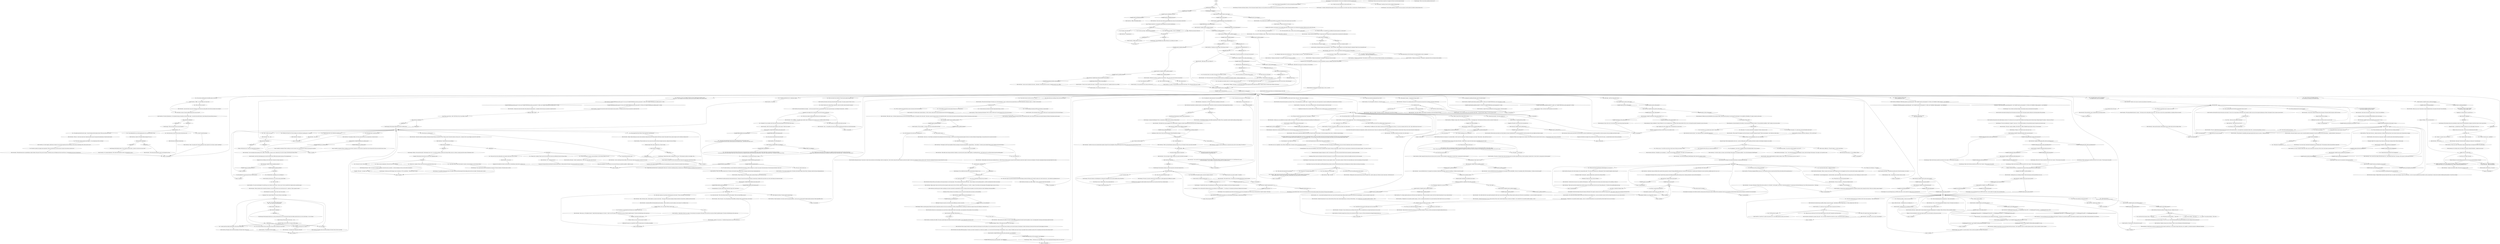# PAWNSHOP / ROY
# You talk to Roy, the pawnbroker, about items you'd like to sell, your missing side arm, his drug habit, the People's Pile, and/or the traffic menace.
# ==================================================
digraph G {
	  0 [label="START"];
	  1 [label="input"];
	  2 [label="Electrochemistry: Yeah... you gotta get in on those vortices, my man."];
	  3 [label="You: \"Not very. I need to funk it up.\""];
	  4 [label="Jump to: [finalizethething]"];
	  5 [label="Kim Kitsuragi: The lieutenant whistles a long, quivering note..."];
	  6 [label="Kim Kitsuragi: The lieutenant watches you take the transceiver with barely disguised envy."];
	  7 [label="kim transceiver hub"];
	  8 [label="Bird's Nest Roy: Variable[\"reputation.kim\"] > 1"];
	  9 [label="Variable[\"reputation.kim\"] > 1", shape=diamond];
	  10 [label="!(Variable[\"reputation.kim\"] > 1)", shape=diamond];
	  11 [label="Bird's Nest Roy: \"We're glad to hear it.\" He smiles as the reflected light dances across his lenses."];
	  12 [label="Composure: He hides his struggle well, just like he does the scarred walls of his shop -- concealed behind stacks of dusty merchandise."];
	  13 [label="You: It's still a physical asset, though. Doesn't that count for anything?"];
	  14 [label="Bird's Nest Roy: \"No... Being cooped up alone most of the day wasn't healthy for me -- just my own head to consort with. But a friend of mine knew of a way to deal with that.\""];
	  15 [label="You: \"I think I've tried it once -- and liked it.\""];
	  16 [label="You: \"Hey, those visuals you've got here would look great in the church.\" (Point at the lights in the pawnshop.)"];
	  17 [label="You: \"That's all I wanted to know about the pin, thanks.\""];
	  18 [label="Bird's Nest Roy: IsTaskActive(\"TASK.take_spinners_to_pawnshop_done\")  and  Variable[\"canal.roy_sold_spinners\"] == false  and  CheckItem(\"radiant_spinners\")  and  IsKimHere()"];
	  19 [label="IsTaskActive(\"TASK.take_spinners_to_pawnshop_done\")  and  Variable[\"canal.roy_sold_spinners\"] == false  and  CheckItem(\"radiant_spinners\")  and  IsKimHere()", shape=diamond];
	  20 [label="!(IsTaskActive(\"TASK.take_spinners_to_pawnshop_done\")  and  Variable[\"canal.roy_sold_spinners\"] == false  and  CheckItem(\"radiant_spinners\")  and  IsKimHere())", shape=diamond];
	  21 [label="Bird's Nest Roy: \"Sure thing.\""];
	  22 [label="Bird's Nest Roy: Variable[\"canal.electro_white_check_clicked\"] >= 2"];
	  23 [label="Variable[\"canal.electro_white_check_clicked\"] >= 2", shape=diamond];
	  24 [label="!(Variable[\"canal.electro_white_check_clicked\"] >= 2)", shape=diamond];
	  25 [label="Electrochemistry: Okay, he definitely *is* high. Whatever it is you've probably done it -- and many other things besides. But you can't cut through the jumble of sensations to get to the answer."];
	  26 [label="You: \"No judgement -- just curious. I probably did loads of Pyrholidon before I lost my memory.\""];
	  27 [label="Bird's Nest Roy: \"No one's, everyone's...\" He sighs and shakes his head."];
	  28 [label="gunhub"];
	  29 [label="Bird's Nest Roy: Variable[\"tc.turn_off_tutorial_node\"]"];
	  30 [label="Variable[\"tc.turn_off_tutorial_node\"]", shape=diamond];
	  31 [label="!(Variable[\"tc.turn_off_tutorial_node\"])", shape=diamond];
	  32 [label="You: \"We can't assign *la responsabilité* if we don't go through the proper channels.\""];
	  33 [label="Jump to: [pilehub]"];
	  34 [label="Bird's Nest Roy: \"I felt within that thunderous crash a soul plunged into chaos.\""];
	  35 [label="Perception (Sight): For a moment, his jaw tenses up, and his gaze is sharp and clear. Then he relaxes again."];
	  36 [label="Bird's Nest Roy: He hesitates. \"I was... I was with the Emergency Relief Brigade. You know, after the People's Pile disaster.\" He coughs, as if to mark his words."];
	  37 [label="Bird's Nest Roy: Variable[\"whirling.garte_debt_window_and_room_down\"]"];
	  38 [label="Variable[\"whirling.garte_debt_window_and_room_down\"]", shape=diamond];
	  39 [label="!(Variable[\"whirling.garte_debt_window_and_room_down\"])", shape=diamond];
	  40 [label="Suggestion: Just explain why you need this so much. He's bound to understand."];
	  41 [label="Jump to: [Bird's Nest Roy: \"\"Anything else you're thinking of s...\"]"];
	  42 [label="Kim Kitsuragi: \"Who are your customers usually?\""];
	  43 [label="Bird's Nest Roy: \"It keeps me entertained,\" he responds, unimpressed with your business-school snobbery."];
	  44 [label="Bird's Nest Roy: Variable[\"canal.roy_sell_clothes_armour\"]"];
	  45 [label="Variable[\"canal.roy_sell_clothes_armour\"]", shape=diamond];
	  46 [label="!(Variable[\"canal.roy_sell_clothes_armour\"])", shape=diamond];
	  47 [label="You: \"I've been thinking of quitting the RCM and becoming a cryptozoologist.\""];
	  48 [label="Inland Empire: There's more to his animosity toward the Union Boss."];
	  49 [label="You: \"I heard the forewoman before Evrart disappeared.\""];
	  50 [label="You: [Leave.]"];
	  51 [label="Rhetoric: The rest is for him -- to compensate for the pain of being separated from his radiant spinners."];
	  52 [label="Bird's Nest Roy: \"You're quite invested in this.\" He looks at the bundle of tape in front of him. It shimmers under the shop's dazzling light show."];
	  53 [label="Bird's Nest Roy: \"A Kristallsprach Model 9. Gottwaldian engineering at its finest. This is a specialist's model, ideal for picking up foreign signals...\""];
	  54 [label="You: \"Thanks, Roy, this is just what I needed.\" (Conclude.)"];
	  55 [label="Bird's Nest Roy: \"Something like that, officer.\""];
	  56 [label="Conceptualization: Turn it into an art installation. Invite viewers to question what it means to bring an outside light, *inside*? We have so many barriers to break down and concepts to explore... for a price, of course."];
	  57 [label="Suggestion: He seems down on himself. Offer a bit of positivity and you might put him in a more benevolent mood."];
	  58 [label="Bird's Nest Roy: \"If you say so...\""];
	  59 [label="You: \"3.30? But I sold it for 3.20...\""];
	  60 [label="You: \"Actually, that's all I've got.\""];
	  61 [label="Kim Kitsuragi: \"Maybe Claire really is tracking down your gun.\" The lieutenant's eyebrows rise slightly. \"Hm...\""];
	  62 [label="Bird's Nest Roy: \"I was with the Emergency Relief Brigade. Had to take it for radiation sickness.\""];
	  63 [label="Bird's Nest Roy: IsKimHere()"];
	  64 [label="IsKimHere()", shape=diamond];
	  65 [label="!(IsKimHere())", shape=diamond];
	  66 [label="You: \"Maybe she's a vigilante. Wants to prove she can do our jobs better than we can.\""];
	  67 [label="Bird's Nest Roy: \"Sure, man.\""];
	  68 [label="Bird's Nest Roy: \"I just don't like it very much. Movement on the road never really gelled well with the movement of my thoughts.\""];
	  69 [label="Bird's Nest Roy: \"I'm not purchasing any more clothing at the moment...\" He looks you up and down quickly."];
	  70 [label="Bird's Nest Roy: Suddenly, his gaze fixes on your tie. He steps back from the glass. \"And *especially* that tie. It swallows photons around it. I have no need for *necrotic* objects.\""];
	  71 [label="You: \"Think you could help me get a corpse out of a tree?\""];
	  72 [label="Jump to: [salehub]"];
	  73 [label="You: What is a particle decay generator?"];
	  74 [label="Bird's Nest Roy: \"Another time, perhaps.\""];
	  75 [label="Bird's Nest Roy: His loosens up. \"I'm not offended, officer.\""];
	  76 [label="Encyclopedia: Needless to say: things didn't work out."];
	  77 [label="Bird's Nest Roy: Roy takes the hubcaps from the lieutenant and inspects them. The spinners appear iridescent in the dancing light of his pawnshop."];
	  78 [label="Kim Kitsuragi: \"No one was defrauded or *jumped*, I assure you,\" the lieutenant explains as the pawnbroker opens the register and counts the cash."];
	  79 [label="Bird's Nest Roy: \"No, just -- people like that make everyone else see the world somewhat askew... at an angle that is convenient for them. Now -- you have more questions, or are we...\""];
	  80 [label="You: \"You're calling this *politics*?\""];
	  81 [label="Bird's Nest Roy: \"Perhaps.\" He shrugs. \"I just like being awake for the transition between night and morning -- bearing witness to the first hints of light on the horizon.\""];
	  82 [label="Bird's Nest Roy: \"It's not often that I see officers from the RCM in my pawnshop.\" The man at the counter turns to you slowly."];
	  83 [label="Bird's Nest Roy: \"I see you were wounded in the recent... altercation,\" he says with a grave nod. \"A speedy recovery to you, officer.\""];
	  84 [label="Bird's Nest Roy: \"Hello hello! Let me know if I can help you with anything.\""];
	  85 [label="You: \"I have hobbies. Just like all normal people. Because I'm a normal person.\""];
	  86 [label="You: \"That sounds so cool.\""];
	  87 [label="Untitled hub (10)"];
	  88 [label="Kim Kitsuragi: \"Please...\" He throws you a long-suffering look. \"No more experimental listening while we're on this case.\""];
	  89 [label="Logic: Sea birds, most likely. Gulls and such."];
	  90 [label="flashlight hub"];
	  91 [label="Untitled hub"];
	  92 [label="You: \"Actually, no -- I don't have the money.\""];
	  93 [label="Drama: He doesn't know anything."];
	  94 [label="Half Light: No one likes to see what you have to see every day."];
	  95 [label="Jump to: [investigationhub]"];
	  96 [label="Tutorial Agent: You can sell things from your ITEMS tab for cash -- but be careful: You might wish you had them later."];
	  97 [label="Perception (Sight): On the patch -- gamma radiation lines crossed with a red drop of blood."];
	  98 [label="Bird's Nest Roy: \"Of course.\""];
	  99 [label="Kim Kitsuragi: \"Of course, you need a certain level of *discernment* to really appreciate the difference in quality.\""];
	  100 [label="Bird's Nest Roy: \"No... I soon started searching for other ways to cope with the mental trauma. Being cooped up alone most of the day was exacerbating it -- just my own head to consort with.\""];
	  101 [label="answer hub"];
	  102 [label="Kim Kitsuragi: He sighs. \"Yeah, it's not good. I do hope we manage to clean this mess up somehow -- while also keeping our focus on the murder investigation.\""];
	  103 [label="You: \"I have other business to take care of now.\" [Leave.]"];
	  104 [label="Jump to: [roymainhub]"];
	  105 [label="Bird's Nest Roy: He hesitates. \"There's a reason why everyone's tried to forget any of it ever happened, and why no one has tried to repair or replace the Pile.\""];
	  106 [label="Bird's Nest Roy: \"You were adamant about getting rid of it, officer.\" He hesitates. \"Said you were *undeserving* of a service weapon of the Revachol Citizens Militia.\""];
	  107 [label="Bird's Nest Roy: \"And I don't like keeping guns around the shop for long. Off-the-charts photon emissions. The unhealthy kind.\""];
	  108 [label="You: \"What if she intends to commit a crime and blame it on the Citizens Militia? On *me*?\""];
	  109 [label="Composure: He steps further back behind the bullet-resistant glass, visibly perturbed. He doesn't want to be involved in any *incidents*."];
	  110 [label="Bird's Nest Roy: \"So much disappointment -- and early deaths, cancer mostly. And we knew all that was coming even as we were *cleaning up* as best we could.\""];
	  111 [label="Jump to: [roymainhub]"];
	  112 [label="Bird's Nest Roy: \"Yeah, it was pretty wild. I didn't really know what to make of it, but I know it meant *something*.\""];
	  113 [label="Jump to: [kim transceiver hub]"];
	  114 [label="pilehub"];
	  115 [label="Bird's Nest Roy: \"Here you go, man.\" He presents a large cap-shaped object on the palm of his hand. Very odd-looking..."];
	  116 [label="You: \"Thanks, man.\" (Take the pyrholidon.)\n\"I'll take it this time.\" (Take the pyrholidon.)"];
	  117 [label="You: \"I can understand how you would mistake Jacob Irw for a powerful electric vortex.\""];
	  118 [label="Bird's Nest Roy: \"An *end* implies a stable state, whereas we can see from experience that everything is in fact always transforming. Thus, there can be no end.\""];
	  119 [label="Bird's Nest Roy: \"They weren't the most... pleasant interactions. Small-town Big Wigs always want everyone to play a part in the play they're staging.\""];
	  120 [label="Conceptualization: You know, these visuals would look *super cool* in the church."];
	  121 [label="Jump to: [roymainhub]"];
	  122 [label="Bird's Nest Roy: \"All kinds of people come through here... Locals, travellers. People looking for a deal. People looking for a keepsake. People who are terminally bored.\""];
	  123 [label="Bird's Nest Roy: The light swirls in his face and glasses. He doesn't know what to say."];
	  124 [label="Bird's Nest Roy: \"More than sure. What else have you got?\""];
	  125 [label="You: \"Do you have any recordings of the Col Do Ma Ma Daqua?\""];
	  126 [label="You: \"Well, I wouldn't have guessed that you know what the Col Do Ma Ma Daqua is.\""];
	  127 [label="Bird's Nest Roy: He purses his lips. \"I'm not sure. I wasn't even sure about our old recordings, which I no longer have... But I do have a tape with some ultrasonic sounds that *might* be what you're looking for. Would you like to hear?\" He starts rummaging through some tapes behind the counter."];
	  128 [label="You: \"You're not telling me everything about the current Big Wig.\""];
	  129 [label="You: \"I haven't -- but don't worry, I can take it.\""];
	  130 [label="Esprit de Corps: This has got to be the most.... wow..."];
	  131 [label="You: \"I'm looking for a radio transceiver. You got anything?\""];
	  132 [label="You: \"Sounds a bit like overkill.\""];
	  133 [label="Savoir Faire: Expensive isn't everything. Bet this light doesn't even have a recognisable *brand*. And you can't exactly strut down the street and turn heads with it like you can a new Perseus Black number.\nExpensive isn't everything. And we know that light isn't even a recognisable *brand*. You can't exactly strut down the street and turn heads with it like you can a new Perseus Black number, either."];
	  134 [label="Bird's Nest Roy: \"No can do. I need to make money -- this is a business first and foremost. Not a charity.\""];
	  135 [label="Jump to: [stocks hub]"];
	  136 [label="You: \"That doesn't explain how you got into *debt*...\""];
	  137 [label="Bird's Nest Roy: \"For a little while. But I soon started searching for other ways to cope with the mental trauma. Being cooped up alone most of the day was exacerbating it... just my own head to consort with.\""];
	  138 [label="You: \"Worthless? It's not worthless, Roy. This could be the next big thing for the local dance music scene.\""];
	  139 [label="You: \"Do you know that old church down the coast?\""];
	  140 [label="You: \"I'm sorry. I'm sorry I sold my gun.\""];
	  141 [label="Bird's Nest Roy: \"You... uhh...\""];
	  142 [label="roymainhub"];
	  143 [label="You: \"It must have been tough -- radioactive clean-up.\""];
	  144 [label="You: \"Whose fault was it that the generator failed?\""];
	  145 [label="Jump to: [peoplespilehub]"];
	  146 [label="Jump to: [gunhub]"];
	  147 [label="fakecophub2"];
	  148 [label="trafficsuspecthub"];
	  149 [label="investigationhub"];
	  150 [label="Kim Kitsuragi: \"I certainly understand the impulse, but this is our job, detective. Our whole *raison d'être*. At some point, we'll need to return to it.\""];
	  151 [label="Bird's Nest Roy: IsKimHere()"];
	  152 [label="IsKimHere()", shape=diamond];
	  153 [label="!(IsKimHere())", shape=diamond];
	  154 [label="Encyclopedia: Construction began during the Commune of Revachol. The *people* continued work on it after the Commune fell -- they wanted a cheap source of energy for Revachol West."];
	  155 [label="Bird's Nest Roy: \"Of course. I meant no offense. 200 reál for you, officer. Delightful doing business with you. Do come again.\""];
	  156 [label="Untitled hub (04)"];
	  157 [label="Bird's Nest Roy: \"He tried. Wanted to come to some *mutually beneficial arrangement* around my dealings with the dockworkers... I politely declined to *hear him out*.\""];
	  158 [label="Bird's Nest Roy: \"Had to take Pyrholidon for radiation sickness. That's what you were hinting at just now, wasn't it?\""];
	  159 [label="Bird's Nest Roy: \"Is it any good? The music, I mean.\""];
	  160 [label="Bird's Nest Roy: Variable[\"TASK.find_egg_beat_done\"]"];
	  161 [label="Variable[\"TASK.find_egg_beat_done\"]", shape=diamond];
	  162 [label="!(Variable[\"TASK.find_egg_beat_done\"])", shape=diamond];
	  163 [label="Bird's Nest Roy: \"Yeah. My pleasure. I do what I can for true passion projects... Just try not to use this tape for negative photon emissions. Take responsibility, okay.\""];
	  164 [label="Bird's Nest Roy: Variable[\"canal.roy_night_greeting_done\"]"];
	  165 [label="Variable[\"canal.roy_night_greeting_done\"]", shape=diamond];
	  166 [label="!(Variable[\"canal.roy_night_greeting_done\"])", shape=diamond];
	  167 [label="You: \"Sorry, I feel like I'm interrupting you.\""];
	  168 [label="Bird's Nest Roy: \"Now, what can I do for you?\""];
	  169 [label="Jump to: [roymainhub]"];
	  170 [label="Endurance: That's an illusion. Your breathing is just as it was and will remain that way unless you start panicking."];
	  171 [label="Perception (Hearing): That's it! The signal in the noise! The \"thin whisper\"..."];
	  172 [label="Jump to: [roymainhub]"];
	  173 [label="Bird's Nest Roy: Variable[\"canal.roy_inland_evrart_perception\"]"];
	  174 [label="Variable[\"canal.roy_inland_evrart_perception\"]", shape=diamond];
	  175 [label="!(Variable[\"canal.roy_inland_evrart_perception\"])", shape=diamond];
	  176 [label="CheckEquipped(\"flashlight\")"];
	  177 [label="CheckEquipped(\"flashlight\")", shape=diamond];
	  178 [label="!(CheckEquipped(\"flashlight\"))", shape=diamond];
	  179 [label="You: \"Textbook narcomaniac behaviour.\""];
	  180 [label="Electrochemistry: Entertained? He might be high -- if he is, on what?"];
	  181 [label="Empathy: A guarded man like him wouldn't tell you if you asked out loud."];
	  182 [label="Jump to: [roymainhub]"];
	  183 [label="Pain Threshold: The pain written in the creases of his face... sheesh! This is a man who's been trying to catch falling knives for *years*."];
	  184 [label="You: Good point. I won't bother with it then."];
	  185 [label="Savoir Faire: Let's not *completely* write it off yet. Perhaps there's a business venture to be had here. Any ideas?"];
	  186 [label="Bird's Nest Roy: \"Nothing else in here carries that much value, I'm afraid. Plus, I need to make sure I still earn *some* actual cash -- for food and such.\""];
	  187 [label="Jump to: [stocks hub]"];
	  188 [label="You: \"This debt -- is it the drugs?\""];
	  189 [label="You: \"Sounds like you'll just get into debt again even if you do pay it off...\""];
	  190 [label="Bird's Nest Roy: \"But that's enough of my sob story. Let's get back to business,\" he says, as if this conversation has changed nothing between you."];
	  191 [label="You: \"Great! Could you do it, please? This is important, I need to be able to play this tape for someone.\""];
	  192 [label="Bird's Nest Roy: \"Huh?\" He slowly taps his fingers on the counter. \"What do you mean?\""];
	  193 [label="Bird's Nest Roy: \"So, what do you want to know? Price? I can give you 3.20 for it.\""];
	  194 [label="Bird's Nest Roy: The pawnbroker's gaze is already fixed on the dancing colours."];
	  195 [label="You: \"Thanks for the review. Let's talk about something else.\""];
	  196 [label="Bird's Nest Roy: \"I've *had* to take it, you know, since the People's Pile clean-up,\" he responds carefully. \"I was with the Emergency Relief Brigade.\""];
	  197 [label="peoplespilehub"];
	  198 [label="You: \"Any idea where I can find this buyer?\""];
	  199 [label="You: \"Wait, why don't you drive?\""];
	  200 [label="Kim Kitsuragi: \"But now you've got what you came for, so I suppose we'll have to see this business through.\""];
	  201 [label="Bird's Nest Roy: \"You were very distraught. You said the gun was a threat to your life, and... that you can't *trust* yourself with it tonight. And you need the money.\""];
	  202 [label="Bird's Nest Roy: IsKimHere()"];
	  203 [label="IsKimHere()", shape=diamond];
	  204 [label="!(IsKimHere())", shape=diamond];
	  205 [label="Kim Kitsuragi: \"Thank you.\" He takes the cash, then turns to you."];
	  206 [label="hubhubuhub"];
	  207 [label="You: \"Hey, do you know how to fix this?\" (Show him the bundle of magnetic tape.)"];
	  208 [label="Bird's Nest Roy: He looks at the bronze-coloured bundle in your hand. \"You mean re-spool it? Yeah, I do, but...\""];
	  209 [label="Bird's Nest Roy: \"A sanctuary filled with hand-picked positive photons... There would be no room for sadness in such a place. It's a brilliant vision...\""];
	  210 [label="You: \"I'll check my pockets.\" (Access your pawn menu.)"];
	  211 [label="You: \"It's cool that you're still open. Big city vibes.\""];
	  212 [label="Bird's Nest Roy: \"Oh, no, not at all.\" He flashes a smile. \"I guess I haven't had many customers lately, RCM or otherwise.\""];
	  213 [label="Bird's Nest Roy: \"As you can see... I have a wide selection of goods for everyone to choose from.\""];
	  214 [label="You: \"I have some armour...\"\n\"Are you sure you don't want to buy some armour?\""];
	  215 [label="Bird's Nest Roy: \"Oh, I didn't mean to imply otherwise... Well, it's been a while since I've gone hunting for the Col Do Ma Ma Daqua myself...\""];
	  216 [label="Untitled hub (09)"];
	  217 [label="You: \"Can I listen to it?\""];
	  218 [label="Bird's Nest Roy: Variable[\"tc.claire_predecessor_disappeared\"]"];
	  219 [label="Variable[\"tc.claire_predecessor_disappeared\"]", shape=diamond];
	  220 [label="!(Variable[\"tc.claire_predecessor_disappeared\"])", shape=diamond];
	  221 [label="Empathy: So much bitterness."];
	  222 [label="Untitled hub (02)"];
	  223 [label="Bird's Nest Roy: Variable[\"canal.roy_encyc_pile\"]"];
	  224 [label="Variable[\"canal.roy_encyc_pile\"]", shape=diamond];
	  225 [label="!(Variable[\"canal.roy_encyc_pile\"])", shape=diamond];
	  226 [label="Jump to: [investigationhub]"];
	  227 [label="You: \"Do you think we'll actually be able to reach the Coalition with this?\""];
	  228 [label="Kim Kitsuragi: \"Who's to say what's possible and what's not?\""];
	  229 [label="You: \"Do you recognise net worth in here? I have a *lot* of it.\" (Show him the certificate.)"];
	  230 [label="Bird's Nest Roy: Variable[\"canal.roy_empathy_hiding_debt\"]"];
	  231 [label="Variable[\"canal.roy_empathy_hiding_debt\"]", shape=diamond];
	  232 [label="!(Variable[\"canal.roy_empathy_hiding_debt\"])", shape=diamond];
	  233 [label="Electrochemistry: What *doesn't* he do?"];
	  234 [label="You: \"You and me, we could make this all become true. Mankind *needs* this.\""];
	  235 [label="Bird's Nest Roy: \"So I came to Martinaise. People told me don't go there, it's a *shit-hole*. I said: people, we just had a *nuclear pile meltdown*. I'm gonna get as far from Faubourg as I can. Still in the same city, but...\" He shrugs."];
	  236 [label="You: \"But didn't you hear it when the traffic menace drove over your roof?\""];
	  237 [label="You: \"Was the buyer a policeman too?\""];
	  238 [label="fakecophub"];
	  239 [label="You: \"I don't like it either. What if she intends to commit a crime and blame it on the Citizens Militia?\""];
	  240 [label="You: \"Tell me more about this Emergency Relief Brigade you were part of.\""];
	  241 [label="Bird's Nest Roy: \"The end... I don't know about that. Seemed more like a sign of a large-scale transformation. Shook the entire shack.\""];
	  242 [label="You: \"I have a fascinating photo of a corpse here.\" (Show him the photo.)"];
	  243 [label="Bird's Nest Roy: \"It's a logical explanation. I felt within that thunderous crash a soul plunged into chaos.\""];
	  244 [label="Jump to: [investigationhub]"];
	  245 [label="Jump to: [salehub]"];
	  246 [label="Kim Kitsuragi: \"Here's the 70 reál you need for your bill. Do *not* waste it.\" The rest goes in his pocket."];
	  247 [label="Kim Kitsuragi: \"Here's the 130 reál you need for your bill. Do *not* waste it.\" The rest goes in his pocket."];
	  248 [label="Bird's Nest Roy: \"As I said, I refused to talk to him. That's why he came back a second time. That's *also* why he hasn't come back a third.\""];
	  249 [label="You: \"What kind of *arrangement*?\""];
	  250 [label="Bird's Nest Roy: His eyes move from you to the lights dancing on the walls."];
	  251 [label="Bird's Nest Roy: \"It keeps me entertained,\" he responds, unimpressed with your snobbery."];
	  252 [label="Bird's Nest Roy: Variable[\"canal.roy_pilehub_reached\"]"];
	  253 [label="Variable[\"canal.roy_pilehub_reached\"]", shape=diamond];
	  254 [label="!(Variable[\"canal.roy_pilehub_reached\"])", shape=diamond];
	  255 [label="Bird's Nest Roy: He knits his eyebrows, thinking, then says, \"Alright, let's see it.\""];
	  256 [label="Bird's Nest Roy: \"What an interesting development! Well, it's been a while since I've gone hunting for the Col Do Ma Ma Daqua...\""];
	  257 [label="Kim Kitsuragi: \"Put the flashlight away, officer. Having it is a privilege, not a right.\""];
	  258 [label="Bird's Nest Roy: \"There wasn't much the volunteer force could do, however. We wasted years in the river mud. Years getting sick...\" He looks at the spiralling light and stops."];
	  259 [label="Empathy: There's *pity* there too. In case you didn't notice."];
	  260 [label="Logic: A needle in a haystack. There is nothing you can do about it right now. You'll just have to hope Evrart wasn't lying and the Union can track her down in time."];
	  261 [label="Bird's Nest Roy: \"Could be, if you're not concerned about quality of signal. But real audiophiles will pay good money for this. That's why we can't let it go for less than 120 reál.\""];
	  262 [label="Jump to: [roymainhub]"];
	  263 [label="Bird's Nest Roy: \"Owning shares -- that's where the proper trade is. Far beyond the pittance I deal with in here.\""];
	  264 [label="Physical Instrument: Imagine swinging it at a ball -- the distance you'd get! That's the kind of feat that nets sportsmen a corporate sponsorship."];
	  265 [label="You: \"And you won't give me anything else for these shares?\""];
	  266 [label="Bird's Nest Roy: \"Of course. I'd be glad to trade for your shares. Let's stick to that.\""];
	  267 [label="Bird's Nest Roy: Variable[\"canal.roy_pilehub_reached\"]"];
	  268 [label="Variable[\"canal.roy_pilehub_reached\"]", shape=diamond];
	  269 [label="!(Variable[\"canal.roy_pilehub_reached\"])", shape=diamond];
	  270 [label="Bird's Nest Roy: \"Yes and no. It started when I had a bit of extra cash on me after acquiring the shop. Could do anything I wanted with it. So what *does* a young man do in that situation?\""];
	  271 [label="You: \"Man, you've really been through the wringer.\""];
	  272 [label="Bird's Nest Roy: \"Yeah.\" He nods. \"It was. Re-spooling isn't that difficult, although I had to mend the tape in a few places.\""];
	  273 [label="Empathy: There's a 'but', isn't there? There's always a 'but'."];
	  274 [label="Rhetoric: There's no way to turn this around, I'm afraid."];
	  275 [label="Bird's Nest Roy: \"A pin from '31 ought to be priced at 3.10 -- but I added another ten cents, just to be nice.\""];
	  276 [label="Bird's Nest Roy: IsKimHere()"];
	  277 [label="IsKimHere()", shape=diamond];
	  278 [label="!(IsKimHere())", shape=diamond];
	  279 [label="You: \"How did you end up running a pawnshop?\""];
	  280 [label="You: \"Chill out, man -- I'm a chill out cop who just wants some of what you're having.\" (Wink.)"];
	  281 [label="Bird's Nest Roy: \"I lived by the river since I was a small boy. The Esperance... didn't have the heart to let it all go to shit without trying to *do* something, to help out.\""];
	  282 [label="Kim Kitsuragi: \"That sure narrows down our list of suspects.\""];
	  283 [label="You: \"I don't have anything to sell at the moment.\""];
	  284 [label="Bird's Nest Roy: Variable[\"tc.turn_off_tutorial_node\"]"];
	  285 [label="Variable[\"tc.turn_off_tutorial_node\"]", shape=diamond];
	  286 [label="!(Variable[\"tc.turn_off_tutorial_node\"])", shape=diamond];
	  287 [label="Kim Kitsuragi: \"But here's the thing, detective. *We're* the proper channels. Doing our work, right here on the ground, is how we'll solve this case. There's no need to bring the Coalition into this.\""];
	  288 [label="omissionhub"];
	  289 [label="Bird's Nest Roy: The light swirls in his face and glasses. He doesn't know what to say either."];
	  290 [label="Bird's Nest Roy: \"What should I have *for* it?\""];
	  291 [label="Bird's Nest Roy: Variable[\"whirling.garte_debt_drinks_down\"]"];
	  292 [label="Variable[\"whirling.garte_debt_drinks_down\"]", shape=diamond];
	  293 [label="!(Variable[\"whirling.garte_debt_drinks_down\"])", shape=diamond];
	  294 [label="Bird's Nest Roy: He slowly finishes his thought: \"...but I'm not some Mr. Fixit, I'm a pawnbroker. If you want to pawn the tape, sure. Although it looks pretty... worthless.\""];
	  295 [label="You: \"Wait, but you tinker with film tapes all the time. Isn't that the same?\""];
	  296 [label="Bird's Nest Roy: \"No, it's different... those film tapes actually *mean* something to me, but this is just a worthless bundle of old tape.\""];
	  297 [label="Bird's Nest Roy: \"Sure...\" he mumbles as his eyes once again start following the light show around the pawnshop."];
	  298 [label="dawnhub"];
	  299 [label="You: \"Well, someone has to.\""];
	  300 [label="Bird's Nest Roy: \"In its purest form. Now, what can I do for you?\""];
	  301 [label="sellarmourhub"];
	  302 [label="Bird's Nest Roy: Variable[\"canal.roy_sell_clothes_armour\"]"];
	  303 [label="Variable[\"canal.roy_sell_clothes_armour\"]", shape=diamond];
	  304 [label="!(Variable[\"canal.roy_sell_clothes_armour\"])", shape=diamond];
	  305 [label="Jump to: [salehub]"];
	  306 [label="You: \"Spin that bird song!\""];
	  307 [label="Bird's Nest Roy: \"A tape? We have boomboxes for sale that will play it. Check the shelves.\""];
	  308 [label="Bird's Nest Roy: Variable[\"canal.boombox_mainhub_reached\"] == false  and  Variable[\"TASK.listen_to_merc_tape_done\"] == false"];
	  309 [label="Variable[\"canal.boombox_mainhub_reached\"] == false  and  Variable[\"TASK.listen_to_merc_tape_done\"] == false", shape=diamond];
	  310 [label="!(Variable[\"canal.boombox_mainhub_reached\"] == false  and  Variable[\"TASK.listen_to_merc_tape_done\"] == false)", shape=diamond];
	  312 [label="Rhetoric: He won't be your narc -- but he won't be thrilled about this either."];
	  313 [label="radioreactionhub"];
	  314 [label="stocks hub"];
	  315 [label="Bird's Nest Roy: He studies the pin carefully, rolling it around in his palm. \"Saint-Batiste Summer Dinghy Races '31. What a pleasant time *that* was.\""];
	  316 [label="Bird's Nest Roy: \"Have you tried it before?\"\n\"You said you've done it before, yeah?\""];
	  317 [label="Bird's Nest Roy: \"Maybe. Shady looking guys came in here yesterday, looking like they'd just taken off their Wild Pines overalls. They asked if I have a police weapon to sell. I told them I already sold it.\""];
	  318 [label="Bird's Nest Roy: He frowns. \"Pyrholidon is just something I... you know, since the People's Pile disaster.\" He coughs, as if to mark his words."];
	  319 [label="salehub"];
	  320 [label="Kim Kitsuragi: \"It's possible in these parts of town. We ought to find her and discourage her from taking justice into her own hands.\" He looks around, worried."];
	  321 [label="You: \"The People's Pile? What's that?\""];
	  322 [label="You: \"What was I like?\""];
	  323 [label="Jump to: [gunhub]"];
	  324 [label="Jump to: [peoplespilehub]"];
	  325 [label="Suggestion: It's almost like he's worried for you."];
	  326 [label="Electrochemistry: Yes, darling, that's the Coalition Government ordained Pyrholidon -- straight into your gut!"];
	  327 [label="You: (Point at his clothes.) \"Say, what's with the triangles on your vest?\""];
	  328 [label="You: \"I'd like to buy back the commemorative pin I sold.\""];
	  329 [label="Half Light: Poor apes on a stupid ball, with never enough money to do anything remarkable."];
	  330 [label="You: (Nod.) \"Quite the collection indeed.\"\n\"Quite the collection. I *may* have something to add to it...\""];
	  331 [label="You: \"Get to the point. Do you have any recordings now?\""];
	  332 [label="Bird's Nest Roy: \"This was before... you know. Lost touch with them after all of that.\""];
	  333 [label="Bird's Nest Roy: \"Unfortunately, I don't have any recordings from my... old life. None at all! But I do have a tape with some ultrasonic sounds that *might* be what you're looking for.\" He starts rummaging through some tapes behind the counter."];
	  334 [label="Bird's Nest Roy: He looks at you oddly. \"Alright,\" he says, putting the tapes back reluctantly."];
	  335 [label="Bird's Nest Roy: \"Gulls and skuas. But shhhh.\" He raises a pointer finger and inclines his head toward the speakers. A new, very high-pitched, shivering sound emerges amidst the others."];
	  336 [label="Bird's Nest Roy: \"And skuas. But shhhh.\" He raises a pointer finger and inclines his head toward the speakers. A new, high-pitched, shivering sound."];
	  337 [label="Bird's Nest Roy: \"I do appreciate it.\""];
	  338 [label="You: \"No, this is my thing.\" (Keep holding the flashlight.)"];
	  339 [label="Jump to: [peoplespilehub]"];
	  340 [label="postreactionhub"];
	  341 [label="Electrochemistry: Shades here is certainly junked up enough to fit in with the big dicks swinging wild and free across the river."];
	  342 [label="Interfacing: There's much to be learned in this kind of rewiring job. You could steal its secrets and make a whole line of modified street tech to sell to the public."];
	  343 [label="Suggestion: That didn't work? He must have sunk pretty low."];
	  344 [label="You: \"How did you get into debt?\""];
	  345 [label="Bird's Nest Roy: \"Yeah. It's surprising how haggard years and years of stress can make you. But that's why it's one of the biggest killers in the world, I guess.\"\n\"Yeah. I always thought it would be the toxic exposure that killed me. Never realised how haggard years and years of stress can make you. But that's why it's one of the biggest killers in the world, I guess.\""];
	  346 [label="Empathy: And now he needs it just to exist..."];
	  347 [label="Bird's Nest Roy: Variable[\"TASK.visit_nightclub\"]"];
	  348 [label="Variable[\"TASK.visit_nightclub\"]", shape=diamond];
	  349 [label="!(Variable[\"TASK.visit_nightclub\"])", shape=diamond];
	  350 [label="Bird's Nest Roy: \"Here you go, officer.\" He hands you the pin. \"Anything else I can do for you today?\""];
	  351 [label="Bird's Nest Roy: Variable[\"canal.roy_intro_done\"]"];
	  352 [label="Variable[\"canal.roy_intro_done\"]", shape=diamond];
	  353 [label="!(Variable[\"canal.roy_intro_done\"])", shape=diamond];
	  354 [label="You: \"Thank you for telling me.\" (Conclude.)"];
	  355 [label="Kim Kitsuragi: \"You've surprised me more than once during the course of our investigation, but I have to say it still seems like a *remote* scenario.\" He shrugs."];
	  356 [label="You: \"I think I just need a break from our main case for a bit.\""];
	  357 [label="Bird's Nest Roy: \"Fifteen reál.\""];
	  358 [label="Bird's Nest Roy: He marvels at the cobalt shimmer, and nods: \"Yes, these are very, very good. Did you defraud some foreign prince for them? Jump a Mesque banger? No matter... I'll give you 200 reál.\""];
	  359 [label="You: \"Well, thanks for the help.\" (Proceed; take the repaired tape.)"];
	  360 [label="Bird's Nest Roy: Variable[\"canal.roy_comp_intro1\"]"];
	  361 [label="Variable[\"canal.roy_comp_intro1\"]", shape=diamond];
	  362 [label="!(Variable[\"canal.roy_comp_intro1\"])", shape=diamond];
	  363 [label="Kim Kitsuragi: \"Do we really have time for this?\" the lieutenant whispers to you."];
	  364 [label="Inland Empire: There's a growing sense of dread: the sound is coming from inside you but also surrounding you. It feels as though someone is standing just outside your range of vision and watching you, doing this to you..."];
	  365 [label="Half Light: Not good, not good, you're about to start suffocating, you have to stop this..."];
	  366 [label="You: \"I'm looking for something that plays a tape. For police business.\""];
	  367 [label="Bird's Nest Roy: \"Officer, the flashlight please.\""];
	  368 [label="Bird's Nest Roy: \"If you don't mind, please put the flashlight away. Some of us have photonic sensitivities.\""];
	  369 [label="You: \"I'm gonna shop around a bit. I might be back later.\"\n\"I'm gonna pass after all. Thanks again, Roy.\""];
	  370 [label="Bird's Nest Roy: \"Right.\" He nods."];
	  371 [label="Bird's Nest Roy: Variable[\"canal.roy_debt_known\"]"];
	  372 [label="Variable[\"canal.roy_debt_known\"]", shape=diamond];
	  373 [label="!(Variable[\"canal.roy_debt_known\"])", shape=diamond];
	  374 [label="Savoir Faire: It's up to you. If you think it's got ROI potential then go ahead. Just bear in mind that these shares are developing into a fortune without you having to do anything."];
	  375 [label="You: \"That must have taken its toll on you.\""];
	  376 [label="Bird's Nest Roy: Variable[\"canal.roy_pilehub_reached\"]"];
	  377 [label="Variable[\"canal.roy_pilehub_reached\"]", shape=diamond];
	  378 [label="!(Variable[\"canal.roy_pilehub_reached\"])", shape=diamond];
	  379 [label="Bird's Nest Roy: \"It helped but it was another monthly outgoing... still is. It would have been fine but I was naive back then. Didn't think I'd ever run out of money...\""];
	  380 [label="Bird's Nest Roy: \"A friend of mine knew of a way to deal with that. That's when I started riding the pyro, as they say. It helped -- a lot, actually. But it was another monthly outgoing... still is.\""];
	  381 [label="Jump to: [stocks hub]"];
	  382 [label="Bird's Nest Roy: He thinks for a moment, then nods. \"Sure, I can keep it behind the counter for a week -- but only if you pawn it right now.\""];
	  383 [label="pin hub"];
	  384 [label="Bird's Nest Roy: \"Someone else came here earlier today asking the same question -- I promptly sold her the gun you pawned a couple days back.\""];
	  385 [label="Bird's Nest Roy: \"They went their way. It was a trip, but you know. All sorts of people come here, asking for all sorts of things.\""];
	  386 [label="You: \"Is it just me, or is it really warm in here?\" (Look around.)"];
	  387 [label="You: (Get straight to the point.) \"So, where does a man get Pyrholidon these days?\""];
	  388 [label="Bird's Nest Roy: He takes a step back, studying you. \"How would I know?\""];
	  389 [label="You: \"It's pretty obvious that you're under the influence, sir.\""];
	  390 [label="Bird's Nest Roy: He shrugs. \"I like theory more than story. Outward movement, not vortices.\""];
	  391 [label="You: \"At least now I know how I lost my sidearm. Let's talk about something else.\" (Conclude.)"];
	  392 [label="You: \"She must be one of my adoring fans. Just wanted to feel closer to me, you know.\""];
	  393 [label="Kim Kitsuragi: \"Let me make a prediction, detective. You are not going to see the inside of a Coalition warship anytime soon.\""];
	  394 [label="Kim Kitsuragi: The lieutenant looks from you to Roy and then back to you. It's clear that he hopes this tableau might still turn out to be a bad dream -- it's not, though."];
	  395 [label="You: \"I didn't mean to offend you.\" (Drop the subject -- you don't want drugs.)"];
	  396 [label="Bird's Nest Roy: \"Every day?\" He tilts his head, studying you, then nods. \"You look the part.\""];
	  397 [label="Empathy: 'This mess' -- he means *your* mess."];
	  398 [label="Bird's Nest Roy: \"But I bowed out at some point. I prefer to watch from afar while the Big Wigs come and go.\""];
	  399 [label="You: Buy the pin."];
	  400 [label="You: \"You do know that it's not really a 'fine night'? The weather is terrible.\""];
	  401 [label="You: \"Early bird gets the worm, huh?\""];
	  402 [label="You: \"Who are your customers usually?\""];
	  403 [label="Bird's Nest Roy: Variable[\"plaza.tribunal_shoulder_wound_suffered\"]"];
	  404 [label="Variable[\"plaza.tribunal_shoulder_wound_suffered\"]", shape=diamond];
	  405 [label="!(Variable[\"plaza.tribunal_shoulder_wound_suffered\"])", shape=diamond];
	  406 [label="Bird's Nest Roy: \"Besides, this gear costs a fortune -- there's no one in Martinaise with that kind of money.\""];
	  407 [label="Bird's Nest Roy: He nods to you reassuringly just as more diverse, higher-pitched sounds, some random, some appearing to form patterns, hit your eardrums."];
	  408 [label="Bird's Nest Roy: \"Yeah, we still have those boomboxes on the shelves.\""];
	  409 [label="Jump to: [peoplespilehub]"];
	  410 [label="Rhetoric: You have absolutely no idea what *aphotic paths* are, but the tattoos on the man are not that."];
	  411 [label="Logic: A needle in a haystack. There is nothing you can do it about it now. You'll just have to hope you luck upon her somehow."];
	  412 [label="Bird's Nest Roy: \"A transceiver, is it? Yeah, we should have something to do the trick...\""];
	  413 [label="Interfacing: In other words, it'll put even the lieutenant's beloved DynaWave to shame."];
	  414 [label="You: \"Sounds perfect!\""];
	  415 [label="You: \"What's wrong with your shop? I like it in here.\""];
	  416 [label="Bird's Nest Roy: Variable[\"canal.roy_electro_white_check\"]"];
	  417 [label="Variable[\"canal.roy_electro_white_check\"]", shape=diamond];
	  418 [label="!(Variable[\"canal.roy_electro_white_check\"])", shape=diamond];
	  419 [label="Savoir Faire: Sure it does. Not saying you should definitely *not* get it. But let's think about what to do with it first. Any ideas?"];
	  420 [label="You: \"I met some young enthusiasts down the coast. And they play this weird neo-disco music...\"\n\"I met some young enthusiasts down the coast. And they play this weird dance music... which they call *anodic music*.\" "];
	  421 [label="You: (Look at the clock.) \"Wait, this took more than just 'a few moments'. That was at least fifteen minutes!\""];
	  422 [label="You: \"3.20? Hey, that's a rip-off!\""];
	  423 [label="You: \"Have people from Evrart Claire's Union come here to track that gun?\""];
	  424 [label="Bird's Nest Roy: \"Sure, man.\""];
	  425 [label="Bird's Nest Roy: \"Here you go, man.\" He presents a large cap-shaped object on the palm of his hand. Very odd-looking..."];
	  426 [label="Electrochemistry: Nope, still no clue. You obviously haven't been doing enough drugs lately."];
	  427 [label="Bird's Nest Roy: \"The clean-up happened fifteen years ago. I was young then. Later my second aunt died, left me this shack and the assorted junk in it.\""];
	  428 [label="Kim Kitsuragi: \"In that case, she'll be happy to get a visit from us. *If* we can find her...\" He looks around, worried."];
	  429 [label="Jump to: [gunhub]"];
	  430 [label="Bird's Nest Roy: \"My apologies, officer, but I have no idea where she was coming from or where she went.\""];
	  431 [label="You: \"A vortex? Sounds fascinating.\""];
	  432 [label="You: \"I'd like to sell my clothes.\""];
	  433 [label="Bird's Nest Roy: \"I doubt it, but I can try to answer any questions you may have.\""];
	  434 [label="Kim Kitsuragi: \"To be perfectly frank, I have my reservations about this whole antenna scheme. But who knows? We may yet be surprised.\""];
	  435 [label="Bird's Nest Roy: He looks away. \"You weren't quite yourself, officer.\""];
	  436 [label="Bird's Nest Roy: \"No apologies necessary, officer.\""];
	  437 [label="Volition: With Kim here too?! That just sounded really, really bad."];
	  438 [label="Bird's Nest Roy: IsKimHere()"];
	  439 [label="IsKimHere()", shape=diamond];
	  440 [label="!(IsKimHere())", shape=diamond];
	  441 [label="You: \"I ride the *pyrho* every day.\""];
	  442 [label="Kim Kitsuragi: His forehead creases. \"Do you think it may have been... Jacob Irw who drove over your roof?\""];
	  443 [label="Bird's Nest Roy: \"The corpse behind the hostel, I assume...\" He looks into the swirling lights, then to you: \"I don't have a truck with a mounted platform or anything of that sort myself...\""];
	  444 [label="Kim Kitsuragi: \"Here's the 60 reál you need for your bill. Do *not* waste it.\" The rest goes in his pocket."];
	  445 [label="You: \"Wait... what do you have against Wild Pines?\""];
	  446 [label="lets_try_to_hub"];
	  447 [label="Bird's Nest Roy: \"I haven't had any problems myself... though some of my customers have complained about inconsistent law enforcement.\""];
	  448 [label="Bird's Nest Roy: \"The Col Do Ma Ma Daqua?\" He looks at you with astonishment. \"Sorry, I would never have guessed that you were that interested in ultrasonic sounds... or *birds*, for that matter.\""];
	  449 [label="Bird's Nest Roy: Variable[\"canal.roy_pilehub_reached\"]"];
	  450 [label="Variable[\"canal.roy_pilehub_reached\"]", shape=diamond];
	  451 [label="!(Variable[\"canal.roy_pilehub_reached\"])", shape=diamond];
	  452 [label="Bird's Nest Roy: Variable[\"TASK.locate_ruby_on_the_coast_done\"]  and  IsKimHere()"];
	  453 [label="Variable[\"TASK.locate_ruby_on_the_coast_done\"]  and  IsKimHere()", shape=diamond];
	  454 [label="!(Variable[\"TASK.locate_ruby_on_the_coast_done\"]  and  IsKimHere())", shape=diamond];
	  455 [label="You: \"What's that?\""];
	  456 [label="Bird's Nest Roy: Variable[\"canal.roy_investigation_evrart_comp\"] == true"];
	  457 [label="Variable[\"canal.roy_investigation_evrart_comp\"] == true", shape=diamond];
	  458 [label="!(Variable[\"canal.roy_investigation_evrart_comp\"] == true)", shape=diamond];
	  459 [label="Bird's Nest Roy: \"Of course. It's in working order still, isn't it? Just pick your tape and set it spinning. It all starts with the tape.\""];
	  460 [label="Bird's Nest Roy: Variable[\"canal.roy_investigation_evrart_inland\"]"];
	  461 [label="Variable[\"canal.roy_investigation_evrart_inland\"]", shape=diamond];
	  462 [label="!(Variable[\"canal.roy_investigation_evrart_inland\"])", shape=diamond];
	  463 [label="Bird's Nest Roy: \"Yes, it was all very strange. That forewoman was... more pleasant than Evrart.\" He shrugs. \"But I guess it's all the same in the end...\""];
	  464 [label="Logic: Looking at his wares, talking to him -- that might give you more clues."];
	  465 [label="Esprit de Corps: ...go ahead then, he thinks. As long as you can walk straight, I don't care."];
	  466 [label="Bird's Nest Roy: \"A bunch of poor people built themselves a primitive nuclear reactor, hoping for the best. What do you think is going to happen?\""];
	  467 [label="You: \"I'm back for the transceiver. Is it still available?\""];
	  468 [label="Bird's Nest Roy: He produces a machine encased in a blue bakelite shell, its black face covered in an assortment of pearl-topped knobs and dials."];
	  469 [label="Bird's Nest Roy: Variable[\"ice.kim_challenge_accepted\"]"];
	  470 [label="Variable[\"ice.kim_challenge_accepted\"]", shape=diamond];
	  471 [label="!(Variable[\"ice.kim_challenge_accepted\"])", shape=diamond];
	  472 [label="Jump to: [roymainhub]"];
	  473 [label="Savoir Faire: Oh, he's *totally* jealous. He can barely hold it in!"];
	  474 [label="Bird's Nest Roy: Variable[\"canal.roy_pilehub_reached\"]"];
	  475 [label="Variable[\"canal.roy_pilehub_reached\"]", shape=diamond];
	  476 [label="!(Variable[\"canal.roy_pilehub_reached\"])", shape=diamond];
	  477 [label="You: \"No, that's the thing -- you can't believe how unbelievably thin the beat is. There's nothing to it, no bass! It just goes *bzoot-bzoot-bzoot*. But this tape could make it *hard core*."];
	  478 [label="Bird's Nest Roy: \"Yes! Fortunately, I still have it. 3.30 and it's yours.\""];
	  479 [label="Bird's Nest Roy: \"Yes, you did, but this is how pawnshops make profit...\" He tilts his head, waiting. \"So, do you want it or not?\""];
	  480 [label="You: \"I wanted to ask about my, uh... missing gun. Again.\""];
	  481 [label="You: \"Do you know anything about the traffic menace on the loose?\""];
	  482 [label="You: Is Roy high -- and if yes, then what is he on?"];
	  483 [label="You: Variable[\"canal.roy_electro_white_check\"]"];
	  484 [label="Variable[\"canal.roy_electro_white_check\"]", shape=diamond];
	  485 [label="!(Variable[\"canal.roy_electro_white_check\"])", shape=diamond];
	  486 [label="You: \"There is only one explanation. She must be one of my rabid fans.\""];
	  487 [label="Bird's Nest Roy: He points at the white triangle on his orange safety jacket. \"We were an all-volunteer force, self-organized. Tried to help fire brigades contain the spill.\""];
	  488 [label="You: \"Know anything about the recent hanging?\""];
	  489 [label="Bird's Nest Roy: \"Oh... no, I don't like those kinds of objects. No sale.\" He barely even looks at it."];
	  490 [label="Empathy: He's not telling you the whole story. It seems he's trying to spare you."];
	  491 [label="You: \"Do you know what the tattoos mean?\""];
	  492 [label="Jump to: [roymainhub]"];
	  493 [label="Jump to: [roymainhub]"];
	  494 [label="Bird's Nest Roy: \"Jacob Irw? The great TipTop champion? Yes, yes...\""];
	  495 [label="Bird's Nest Roy: \"Hello again. How can I help you?\""];
	  496 [label="Bird's Nest Roy: You take some time to look around the store... The play of visuals all around the pawnshop is mesmerizing. Suddenly, Roy turns back to you with a reel of tape in his hand and coughs."];
	  497 [label="Bird's Nest Roy: \"It keeps me entertained,\" he responds, unimpressed with your critique."];
	  498 [label="You: \"Isn't being forced to get up for work at dawn a little inhumane?\""];
	  499 [label="Bird's Nest Roy: \"Once knew a group of young musicians who decided they didn't want to play music anymore and started looking for all kinds of interesting sounds instead...\""];
	  500 [label="You: \"Nah, that's okay. It's just that I heard the Col Do Ma Ma Daqua outside the Whirling, and I wanted to make sure I wasn't the only one... Let's talk about something else now.\""];
	  501 [label="Bird's Nest Roy: He sighs. \"Tiphaine Holly, the previous head of the Union, was rather *more* pleasant. Some of us around here... well, we've never understood why she didn't run for a second term. Or where she went after withdrawing from politics. It was all very strange.\""];
	  502 [label="Variable[\"canal.roy_flashlight_hub_seen\"]"];
	  503 [label="Variable[\"canal.roy_flashlight_hub_seen\"]", shape=diamond];
	  504 [label="!(Variable[\"canal.roy_flashlight_hub_seen\"])", shape=diamond];
	  505 [label="Bird's Nest Roy: \"A bad idea. Some poor leftists built a particle decay generator in hopes of bringing affordable electricity to under-served communities. It malfunctioned. Radioactive waste everywhere, probably some of it in *you*, too.\""];
	  506 [label="Interfacing: Gone forever..."];
	  507 [label="Composure: Very *normal* behaviour. You must've been in a great shape."];
	  508 [label="Bird's Nest Roy: IsKimHere()"];
	  509 [label="IsKimHere()", shape=diamond];
	  510 [label="!(IsKimHere())", shape=diamond];
	  511 [label="Jump to: [kim transceiver hub]"];
	  512 [label="Bird's Nest Roy: The bric-à-brac man looks at you from behind two layers of polished glass. It is nearly impossible to read any emotion. He sways slightly and itches his cheek."];
	  513 [label="Bird's Nest Roy: \"I'd be glad to trade for your shares. Let's stick to that.\""];
	  514 [label="Bird's Nest Roy: \"I sure as hell didn't know. So I pumped it into charities to help the less fortunate. I had to do something... for them, but also for myself.\""];
	  515 [label="Bird's Nest Roy: \"A friend of mine knew of a way to deal with that. That's when I started riding the pyro, as they say. That did help -- a lot, actually. But it was another monthly outgoing... still is.\""];
	  516 [label="You: \"Sounds like you've had it hard.\""];
	  517 [label="You: \"I met some young ravers near the place. They want to turn the church into a nightclub and play some weird neo-disco beats there. I promised to help them with that.\"\n\"I met some young ravers near the place. They want to turn the church into a nightclub and play some weird neo-disco beats there -- they call it *anodic dance music*. I promised to help them with that.\""];
	  518 [label="You: \"But?\""];
	  519 [label="Bird's Nest Roy: \"Sure thing. So, do you want to sell anything?\""];
	  520 [label="Jump to: [salehub]"];
	  521 [label="Empathy: Miraculously, his face does not reveal what's happening inside."];
	  522 [label="Kim Kitsuragi: \"Yes, we'd like to sell these hubcaps,\" the lieutenant steps in and hands him the spinners."];
	  523 [label="Bird's Nest Roy: Variable[\"canal.roy_pilehub_reached\"]"];
	  524 [label="Variable[\"canal.roy_pilehub_reached\"]", shape=diamond];
	  525 [label="!(Variable[\"canal.roy_pilehub_reached\"])", shape=diamond];
	  526 [label="Bird's Nest Roy: \"Truth be told, she was terrifying.\""];
	  527 [label="Kim Kitsuragi: \"Right, so let me get this right,\" the lieutenant turns to you, \"you sold your sidearm, issued by the Citizens Militia, and now a civilian is running around the streets of Martinaise with it.\""];
	  528 [label="Bird's Nest Roy: \"Oh... I certainly hope not.\""];
	  529 [label="Drama: He considered it, but his priority was to get rid of the gun as quickly as possible -- albeit for a price."];
	  530 [label="Suggestion: He's trying to ingratiate himself with you by anticipating your questions. He knows he shouldn't have sold the gun."];
	  531 [label="Bird's Nest Roy: \"Anything else you're thinking of selling?\""];
	  532 [label="You: He probably has a good reason for that. (Drop the matter.)"];
	  533 [label="Bird's Nest Roy: \"When I said that I don't normally buy firearms, you put the gun barrel in your mouth and sort of... sucked on it. Then I agreed to take it.\""];
	  534 [label="Encyclopedia: A primitive nuclear reactor, also called a *pile*."];
	  535 [label="Untitled hub (05)"];
	  536 [label="finalizethething"];
	  537 [label="Bird's Nest Roy: \"So it goes.\" The pawnbroker nods gravely, then shrugs. \"Now, what can I do for you?\" he asks."];
	  538 [label="Bird's Nest Roy: \"Greetings on this fine night. What brings you here?\""];
	  539 [label="Bird's Nest Roy: \"The pawnshop is always open.\""];
	  540 [label="Bird's Nest Roy: IsHourBetween(5,  9)"];
	  541 [label="IsHourBetween(5,  9)", shape=diamond];
	  542 [label="!(IsHourBetween(5,  9))", shape=diamond];
	  543 [label="Bird's Nest Roy: \"Top of the morning to you. How may I be of service?\""];
	  544 [label="You: \"I really should have killed myself. Maybe I still will one of these days.\""];
	  545 [label="You: \"Well, there are these gauntlets...\" (Show him.)"];
	  546 [label="Bird's Nest Roy: \"Cool or not... One of them was obsessed with recording the Col Do Ma Ma Daqua -- and he was one of those passionate people who know a lot about all kinds of strange things, so he got the rest of us to join in his search...\""];
	  547 [label="You: \"The boombox I bought... it should play this tape, right?"];
	  548 [label="Bird's Nest Roy: Variable[\"canal.roy_pawn_menu_tutorial\"]"];
	  549 [label="Variable[\"canal.roy_pawn_menu_tutorial\"]", shape=diamond];
	  550 [label="!(Variable[\"canal.roy_pawn_menu_tutorial\"])", shape=diamond];
	  551 [label="Bird's Nest Roy: Variable[\"TASK.find_your_sidearm_done\"]"];
	  552 [label="Variable[\"TASK.find_your_sidearm_done\"]", shape=diamond];
	  553 [label="!(Variable[\"TASK.find_your_sidearm_done\"])", shape=diamond];
	  554 [label="You: \"Sounds expensive.\""];
	  555 [label="Bird's Nest Roy: \"What I can do is trade that modified street light over there for some of your shares. It's the most expensive item in here -- the finest in interior lighting.\""];
	  556 [label="You: \"Onwards and upwards.\" (Give him a thumbs up.)"];
	  557 [label="You: \"Is there something you're not telling me?\""];
	  558 [label="You: Let him hide."];
	  559 [label="Bird's Nest Roy: Variable[\"TASK.establish_church_dance_club\"]"];
	  560 [label="Variable[\"TASK.establish_church_dance_club\"]", shape=diamond];
	  561 [label="!(Variable[\"TASK.establish_church_dance_club\"])", shape=diamond];
	  562 [label="Composure: He's well composed, but underneath it you sense *psychedelic* processes, bubbling. Some kind of drug maybe?"];
	  563 [label="Empathy: There's a note of indignation in his voice. Interesting."];
	  564 [label="You: \"There's something I'd like to sell.\"\n\"I have something else to sell.\""];
	  565 [label="Bird's Nest Roy: \"Now that I think about it, I do remember hearing a thunderous noise the other night -- some kind of powerful electric vortex hitting the shop and then moving on...\""];
	  566 [label="Kim Kitsuragi: \"You're right that she could cast aspersions on the force. We have to find her.\" He looks around, worried."];
	  567 [label="Bird's Nest Roy: \"I wish I could help with that, officer, but I don't know where she was from or where she was going.\""];
	  568 [label="You: \"Does that mean you don't have any idea who the driver was?\""];
	  569 [label="You: \"Happens to the best of us, I guess.\""];
	  570 [label="You: Why did it fail? (Conclude.)"];
	  571 [label="Bird's Nest Roy: He frowns. \"Aphotic paths? Counter-radiance networks? Antimagnetism? It's darkness. That's all I know. Sell me something *lighter*.\""];
	  572 [label="You: Wait, why wouldn't I be sure?"];
	  573 [label="Bird's Nest Roy: He looks down. \"Of course.\""];
	  574 [label="Kim Kitsuragi: \"Here's the 100 reál you need for your bill. Do *not* waste it.\" The rest goes in his pocket."];
	  575 [label="You: \"Ever had any dealings with the Union Boss?\"\n\"Ever had any dealings with Evrart Claire?\""];
	  576 [label="You: \"I helped them up the bass beat. It's getting pretty *hard core*, but there's something missing. A melody line to complement the beat. I'm feeling this tape might be it.\""];
	  577 [label="Bird's Nest Roy: \"Yeah, man, no.\" He shakes his head. \"I rather like this place happy too. You know -- where I work. This tape is all I can do for you and your friends' nightclub project.\" He nods at the fixed tape on the counter top."];
	  578 [label="Bird's Nest Roy: IsKimHere()"];
	  579 [label="IsKimHere()", shape=diamond];
	  580 [label="!(IsKimHere())", shape=diamond];
	  581 [label="Bird's Nest Roy: Variable[\"canal.roy_altgreet_tribunal\"]"];
	  582 [label="Variable[\"canal.roy_altgreet_tribunal\"]", shape=diamond];
	  583 [label="!(Variable[\"canal.roy_altgreet_tribunal\"])", shape=diamond];
	  584 [label="Bird's Nest Roy: IsHourBetween(5,  9)"];
	  585 [label="IsHourBetween(5,  9)", shape=diamond];
	  586 [label="!(IsHourBetween(5,  9))", shape=diamond];
	  587 [label="You: \"Now that the RCM is here -- tell me, have you had any trouble lately?\""];
	  588 [label="You: \"Yeah, I shouldn't have either.\""];
	  589 [label="Bird's Nest Roy: \"I'm not purchasing any more clothing at the moment.\" He looks you up and down quickly. \"And certainly not expensive armour that's liable to bring mercenaries to my doorstep.\""];
	  590 [label="Bird's Nest Roy: He steps back, away from the glass. \"Oh, no, no, no, no. I don't need blood-thirsty mercenaries knocking on my door looking for their missing toys.\""];
	  591 [label="Bird's Nest Roy: He switches off the tape player. \"You know, now that I've listened to it on these new speakers -- it's *not* the Col Do Ma Ma Daqua. Wrong patterns, wrong... photons. Probably some insect trying to sing higher than its predators can hear. Still -- fascinating, aren't they, early morning sounds?\""];
	  592 [label="IsKimHere()"];
	  593 [label="IsKimHere()", shape=diamond];
	  594 [label="!(IsKimHere())", shape=diamond];
	  595 [label="You: \"That's the pyrho talking -- there is no flashlight.\""];
	  596 [label="Horrific Necktie: Your *mother* is a necrotic object. I'm fun. Look at me sparkle in the light of the projector!"];
	  597 [label="Endurance: Tough son of a gun, this one. Respect."];
	  598 [label="Kim Kitsuragi: \"A genuine Kristallsprach. This is a connoisseur's model. Good for picking up foreign milieus.\""];
	  599 [label="Bird's Nest Roy: IsKimHere()"];
	  600 [label="IsKimHere()", shape=diamond];
	  601 [label="!(IsKimHere())", shape=diamond];
	  602 [label="Bird's Nest Roy: He scans the document in your hand. \"This is--\" He's interrupted by a sudden cough. \"I certainly wouldn't pass up the opportunity to acquire something that can make princes out of peons.\""];
	  603 [label="You: \"What if I endorse your store? Put my official stamp of approval on it?\""];
	  604 [label="You: \"I understand. It was worth a shot.\""];
	  605 [label="Savoir Faire: He's right. His customers are desperates, lowlifes, and bored browsers. They don't understand *high culture*. They don't want their purchases to elevate them. They just want some old junk at a bargain price."];
	  606 [label="Reaction Speed: Something just shuddered up his spine."];
	  607 [label="Bird's Nest Roy: \"No chance. I've got a better grip on my finances these days. This is a mistake from my younger days that just won't go away.\""];
	  608 [label="Kim Kitsuragi: The lieutenant steps away, pretending to admire some of the knick-knacks on display. Looks like he doesn't want to get involved..."];
	  609 [label="Bird's Nest Roy: \"Anyhow, it's yours now...\" He slides the tape closer to you on the counter top."];
	  610 [label="Bird's Nest Roy: Variable[\"TASK.find_any_info_on_gun\"] == true  and  Variable[\"TASK.find_any_info_on_gun_done\"] == false  and  Variable[\"TASK.find_your_sidearm_done\"] == false"];
	  611 [label="Variable[\"TASK.find_any_info_on_gun\"] == true  and  Variable[\"TASK.find_any_info_on_gun_done\"] == false  and  Variable[\"TASK.find_your_sidearm_done\"] == false", shape=diamond];
	  612 [label="!(Variable[\"TASK.find_any_info_on_gun\"] == true  and  Variable[\"TASK.find_any_info_on_gun_done\"] == false  and  Variable[\"TASK.find_your_sidearm_done\"] == false)", shape=diamond];
	  613 [label="You: \"You gotta help me find her, man.\""];
	  614 [label="Kim Kitsuragi: \"I'm more interested in *why* you're so fixated on this idea in the first place.\""];
	  615 [label="Bird's Nest Roy: The pawnbroker turns from you to the lieutenant and back again, a distant look on his face."];
	  616 [label="Bird's Nest Roy: Variable[\"canal.roy_empathy_omission\"]"];
	  617 [label="Variable[\"canal.roy_empathy_omission\"]", shape=diamond];
	  618 [label="!(Variable[\"canal.roy_empathy_omission\"])", shape=diamond];
	  619 [label="You: \"I feel like there's something you're not telling me.\""];
	  620 [label="Pain Threshold: You sucked on a gun? Good. Good. Very normal."];
	  621 [label="You: \"Wait... how much did I sell the gun for?\"\n\"Wait... how *much* did I sell the gun for?\" "];
	  622 [label="Bird's Nest Roy: \"He's been by the shop a couple of times.\" He gives a lazy half-shrug."];
	  623 [label="Composure: There was something awfully deliberate about that laziness."];
	  624 [label="Bird's Nest Roy: He nods reluctantly."];
	  625 [label="Jump to: [roymainhub]"];
	  626 [label="You: (Step closer.) \"Sir, could you take off your sunglasses? I'd like to check your eyes.\""];
	  627 [label="You: \"And did you ever find it?\""];
	  628 [label="You: \"Hm, that's not very scientific.\""];
	  629 [label="Bird's Nest Roy: IsKimHere()"];
	  630 [label="IsKimHere()", shape=diamond];
	  631 [label="!(IsKimHere())", shape=diamond];
	  632 [label="Bird's Nest Roy: \"Keep in mind, I have to slow this one down enough to make sounds well over 200 kHz  audible to the human ear... It will be... strange.\" He switches on the tape player. The speakers begin to emit a low hum...."];
	  633 [label="Bird's Nest Roy: Variable[\"canal.roy_col_do_endurance\"]"];
	  634 [label="Variable[\"canal.roy_col_do_endurance\"]", shape=diamond];
	  635 [label="!(Variable[\"canal.roy_col_do_endurance\"])", shape=diamond];
	  636 [label="Jump to: [salehub]"];
	  637 [label="You: Buy the highly expensive transceiver."];
	  638 [label="Interfacing: He's reaching for naked snobbery because he knows you've got him *beat* from a technical angle."];
	  639 [label="You: \"What can I trade for these shares then? *Everything*?\" (Proceed.)"];
	  640 [label="Bird's Nest Roy: \"In theory, yes, you probably have enough to afford it all. However, I don't plan on selling up and joining the mastodons of La Delta just yet.\""];
	  641 [label="You: \"Yeah, okay, that seems like it has potential.\""];
	  642 [label="Bird's Nest Roy: \"Take a closer look. You'll see the quality of the craftsmanship then. Any other questions in the meantime?\"\n\"Have another look at it. Really take in that quality craftsmanship. Any other questions in the meantime?\""];
	  643 [label="Jump to: [stocks hub]"];
	  644 [label="You: \"You're selling it for 700 reál, right?\""];
	  645 [label="Composure: If there is any struggle in him, he hides it well, just like he does the scarred walls of his shop -- concealed behind stacks of dusty merchandise."];
	  646 [label="Bird's Nest Roy: \"No offence but I don't think it would do me much good. Nothing to do with you -- it's just my customers tend to be, well... they wouldn't know who you are.\""];
	  647 [label="Empathy: He was already scarred..."];
	  648 [label="Bird's Nest Roy: \"Yeah. But that's enough of my sob story. Let's get back to business,\" he says, as if this conversation has changed nothing between you."];
	  649 [label="Bird's Nest Roy: IsKimHere()"];
	  650 [label="IsKimHere()", shape=diamond];
	  651 [label="!(IsKimHere())", shape=diamond];
	  652 [label="Tutorial Agent: You can sell things from your ITEMS tab for cash -- but be careful: You might wish you had them later."];
	  653 [label="Bird's Nest Roy: Variable[\"canal.roy_electro_white_check\"]"];
	  654 [label="Variable[\"canal.roy_electro_white_check\"]", shape=diamond];
	  655 [label="!(Variable[\"canal.roy_electro_white_check\"])", shape=diamond];
	  656 [label="You: \"Wait, I *sold* you my gun?\""];
	  657 [label="Bird's Nest Roy: IsKimHere()"];
	  658 [label="IsKimHere()", shape=diamond];
	  659 [label="!(IsKimHere())", shape=diamond];
	  660 [label="Bird's Nest Roy: Variable[\"reputation.kim\"] > 5"];
	  661 [label="Variable[\"reputation.kim\"] > 5", shape=diamond];
	  662 [label="!(Variable[\"reputation.kim\"] > 5)", shape=diamond];
	  663 [label="You: \"By the way... do you, um, happen to have any *guns*? Like the ones carried by cops?\"\n\"By the way -- do you happen to have any guns, like the ones carried by officers of the Citizens Militia?\""];
	  664 [label="You: Say nothing."];
	  665 [label="You: Why is it called the *People's* Pile?"];
	  666 [label="Encyclopedia: An emergency valve defect resulted in steam pressure blowing the turbine, taking the fuel containment vessel up in the explosion. Both the faulty design and lack of finances contributed to the catastrophe."];
	  667 [label="Jump to: [roymainhub]"];
	  668 [label="Volition: Because it's an anti-radiation drug and you're a cop, not a post-apocalyptic scavenger?"];
	  669 [label="You: \"But that is merely our meagre sense experience. There are dark forces at work now that we cannot even envision, much less see.\""];
	  670 [label="Bird's Nest Roy: \"The dark always has its counterbalance in light. Neither will prevail. The cycle will continue.\" He folds his arms with finality and turns away from you, concentrating once more on his light show."];
	  671 [label="Bird's Nest Roy: \"I do my best to keep my distance from all manner of butchery. Bad for business, bad for everyone.\""];
	  672 [label="You: \"Did he buy anything?\""];
	  673 [label="Bird's Nest Roy: Variable[\"whirling.garte_debt_window_and_drinks_down\"]"];
	  674 [label="Variable[\"whirling.garte_debt_window_and_drinks_down\"]", shape=diamond];
	  675 [label="!(Variable[\"whirling.garte_debt_window_and_drinks_down\"])", shape=diamond];
	  676 [label="You: \"Hmh, maybe you can help me some other way, then.\""];
	  677 [label="You: \"I'm so glad you're already awake. It's so lonely in this city at this hour!\""];
	  678 [label="Bird's Nest Roy: \"I see you were wounded in the recent... altercation.\" He nods gravely at your leg. \"A speedy recovery to you, officer.\""];
	  679 [label="You: \"I've got a helmet.\" (Show him.)"];
	  680 [label="Untitled hub (05)"];
	  681 [label="Bird's Nest Roy: \"How interesting! Well, it's been a while since I've gone hunting for the Col Do Ma Ma Daqua...\""];
	  682 [label="Bird's Nest Roy: The low range of sounds is easier to handle with a focal point, but still troubling. You are mesmerized by the sounds, but also feel nausea welling up as the motif continues, then begins to recede, dissolving in what must be the sound of water lapping at the bank..."];
	  684 [label="Logic: 'Photonic sensitivity' is not generally acknowledged by the medical establishment."];
	  685 [label="Kim Kitsuragi: \"I wouldn't like to guess. Your performance so far doesn't exactly inspire confidence, but all sorts of things are possible...\""];
	  686 [label="You: \"Did it help?\""];
	  687 [label="Jump to: [gunhub]"];
	  688 [label="Jump to: [Volition: \"Not so sure about this.\"]"];
	  689 [label="Empathy: His courtesy is not insincere, but he prefers being alone with his projector, just watching the movement of light across the walls of the shop."];
	  691 [label="Bird's Nest Roy: \"Let me have a look.\"\n\"Sure, let me have a look.\""];
	  692 [label="Bird's Nest Roy: He tilts his head. \"I try to keep the shop at a comfortable temperature.\""];
	  693 [label="Bird's Nest Roy: \"Traffic... I'm sorry, officer, but I don't drive.\""];
	  694 [label="Jump to: [roymainhub]"];
	  695 [label="You: \"Maybe she's a vigilante. Wants to prove she can patrol the streets more effectively than the Citizens Militia.\""];
	  696 [label="Empathy: He's doubtful, but doesn't see the point in contradicting a notion that is so dear to you."];
	  697 [label="Jump to: [gunhub]"];
	  698 [label="Bird's Nest Roy: He shakes his head slowly."];
	  699 [label="You: \"To be honest, I mostly just want to ride on Coalition Warship Archer.\""];
	  700 [label="Jump to: [gunhub]"];
	  701 [label="Volition: Not so sure about this."];
	  702 [label="You: \"Actually, I changed my mind. I don't need any Pyrholidon.\" (Refuse to take the pyrholidon for now.)\n\"Actually, that's still a *no\" on the pyrholidon for me.\" (Refuse to take the pyrholidon for now.)"];
	  703 [label="Bird's Nest Roy: \"Ask around the harbour. There might be some workers there who'd be willing to help.\""];
	  704 [label="Kim Kitsuragi: \"Here's the 30 reál you need for your bill. Do *not* waste it.\" The rest goes in his pocket."];
	  705 [label="You: \"I have other questions about this.\""];
	  706 [label="Bird's Nest Roy: IsKimHere()"];
	  707 [label="IsKimHere()", shape=diamond];
	  708 [label="!(IsKimHere())", shape=diamond];
	  709 [label="Encyclopedia: The People's Pile was a Type U particle decay generator that failed immediately after entering service, releasing radioactive waste into River Esperance."];
	  710 [label="Esprit de Corps: Those triangle patches on his vest... you have a feeling they *mean* something. Like they're similar to the halogen rectangle on your jacket."];
	  711 [label="Bird's Nest Roy: \"What can I do for you?\" he asks."];
	  712 [label="Bird's Nest Roy: IsHourBetween(22,  5)"];
	  713 [label="IsHourBetween(22,  5)", shape=diamond];
	  714 [label="!(IsHourBetween(22,  5))", shape=diamond];
	  715 [label="You: \"I've got these sabatons.\" (Show him.)"];
	  716 [label="Bird's Nest Roy: CheckEquipped(\"shoes_t500\")  or  CheckEquipped(\"shirt_t500\")  or  CheckEquipped(\"hat_t500\")  or  CheckEquipped(\"gloves_t500\")"];
	  717 [label="CheckEquipped(\"shoes_t500\")  or  CheckEquipped(\"shirt_t500\")  or  CheckEquipped(\"hat_t500\")  or  CheckEquipped(\"gloves_t500\")", shape=diamond];
	  718 [label="!(CheckEquipped(\"shoes_t500\")  or  CheckEquipped(\"shirt_t500\")  or  CheckEquipped(\"hat_t500\")  or  CheckEquipped(\"gloves_t500\"))", shape=diamond];
	  719 [label="You: \"I've been really into all kinds of art lately. Experimental things, you know.\""];
	  720 [label="Bird's Nest Roy: \"That's fair. I just... It's been a long time since my Col Do Ma Ma Daqua hunting days,\" he responds with a thin smile. \"Once knew a group of young musicians who decided they didn't want to play music anymore and started looking for all kinds of interesting sounds instead...\""];
	  721 [label="Jump to: [roymainhub]"];
	  722 [label="Jump to: [postreactionhub]"];
	  723 [label="Bird's Nest Roy: \"Well it's not that Iilmaraan surplus junk, that's for sure. We think 120 reál is more than reasonable.\""];
	  724 [label="Bird's Nest Roy: \"You won't regret it, officer. Whatever you need, the Model 9 can handle.\""];
	  725 [label="Bird's Nest Roy: \"Suit yourself. Can't promise this beauty'll be here when you come back, though.\" He gently returns the transceiver to its shelf behind the counter.\n\"You'll be back again, I've got a feeling.\" He returns the transceiver to its shelf once more."];
	  726 [label="You: \"Can't wait to take this baby for a spin.\""];
	  727 [label="Kim Kitsuragi: \"*You* could reach the Coalition and have your talk about *la responsabilité*... *I* could grow 10 centimetres and become a flanker for the Stormers.\""];
	  728 [label="You: \"I'm not sure. I'll certainly think about it.\""];
	  729 [label="Empathy: He's hiding something."];
	  730 [label="Bird's Nest Roy: He lets out a long sigh. \"I'm in debt, officer. I've felt *stuck* for a long time.\" He looks at the paper in your hand. \"Those stocks -- they could be my way out.\""];
	  731 [label="Bird's Nest Roy: The bric-à-brac man looks at you from behind two layers of polished glass. It is nearly impossible to read any emotion. He sways slightly and itches his cheek."];
	  732 [label="Bird's Nest Roy: \"After I acquired the shop I had a bit of extra cash on my hands. Could do anything I wanted with it. So what *does* a young man do in that situation?\""];
	  733 [label="Bird's Nest Roy: \"For a little while. Being cooped up alone most of the day wasn't healthy for me... just my own head to consort with. But a friend of mine knew of a way to deal with that.\""];
	  734 [label="Bird's Nest Roy: \"Yes. What about it?\""];
	  735 [label="You: \"I have this commemorative pin, but before I sell it I have some questions.\" (Show him Lena's pin.)"];
	  736 [label="You: \"Okay, but can you hold onto it for a few days before putting it up for sale? I promised to give the pin back...\""];
	  737 [label="Jump to: [roymainhub]"];
	  738 [label="Bird's Nest Roy: Variable[\"canal.roy_refused_pyrholidon\"]"];
	  739 [label="Variable[\"canal.roy_refused_pyrholidon\"]", shape=diamond];
	  740 [label="!(Variable[\"canal.roy_refused_pyrholidon\"])", shape=diamond];
	  741 [label="Electrochemistry: Feeling warm and enthralled by the movement of light, while the mind continues to race forward? Lucky bastard -- he's probably on Pyrholidon. It's tough to come by on the street."];
	  742 [label="Bird's Nest Roy: He tenses. \"I hadn't considered that... This is why I don't like to deal with guns.\""];
	  743 [label="Jump to: [gunhub]"];
	  744 [label="You: \"The vortex is going to become much bigger -- it is an integral part of how it all ends.\""];
	  745 [label="Bird's Nest Roy: He looks off to the side, then down at his hands. \"Can't say I'm a huge admirer of Wild Pines, and I certainly wouldn't trust any silver-tongued spokesperson of theirs. Fortunately, I have no reason to get involved.\""];
	  746 [label="You: \"Have you *met* the Wild Pines rep?\""];
	  747 [label="Bird's Nest Roy: \"Yeah, I bet they would... all those lights in a massive church hall...\" He stares at the intricate interplay of light and shadow all around him, suddenly moved by the idea."];
	  748 [label="Bird's Nest Roy: \"I rather like it *here* too, so yeah -- I'm not giving you my projector. This tape is all I can do for you and your friends' nightclub project.\" He nods at the fixed tape on the counter top."];
	  749 [label="Bird's Nest Roy: \"Is it?\" He turns his head to the right and then to the left, as if looking for non-existent windows. \"Spring is capricious, yes.\""];
	  750 [label="Bird's Nest Roy: Variable[\"TASK.report_to_the_tribunal_done\"]"];
	  751 [label="Variable[\"TASK.report_to_the_tribunal_done\"]", shape=diamond];
	  752 [label="!(Variable[\"TASK.report_to_the_tribunal_done\"])", shape=diamond];
	  753 [label="You: \"Just look at this awesome cuirass.\" (Show him.)"];
	  754 [label="Bird's Nest Roy: \"We thought we did! We got together all these recordings of unusual sound patterns, compared them...\" He chuckles. \"Cut them up and combined them into the 'Simfonia Col Do Ma Ma Daqua.'\""];
	  755 [label="Bird's Nest Roy: As the hum grows louder, modulating, but always unnaturally, uncomfortably low, like it's coming not from the speakers, but also from inside your chest. Breathing is becoming difficult..."];
	  756 [label="You: \"Seagulls?\""];
	  757 [label="You: \"Oh right, sorry about that.\""];
	  758 [label="You: Pyrholidon? What is that?"];
	  759 [label="Empathy: The windfall is a small consolation."];
	  760 [label="Bird's Nest Roy: \"Your choice, officer. I can't promise I can hold on to it for much longer, however.\""];
	  761 [label="Logic: This is a pawn shop... And it *did* feel as if you've met before. Oh god..."];
	  762 [label="Bird's Nest Roy: \"The Model 9 also comes equipped with a signal purifier to suppress crosstalk, especially good around here with our funky reception.\""];
	  763 [label="Kim Kitsuragi: \"Not at all, detective. A Kristallsprach is a fine piece of equipment, but I'm quite satisfied with my DynaWave.\""];
	  764 [label="Jump to: [stocks hub]"];
	  765 [label="You: \"You want shares off me? I was hoping to get a discount or some freebies.\""];
	  766 [label="Endurance: Mauled by a nightmare. Bite marks in his bones."];
	  767 [label="Bird's Nest Roy: \"It helped but it was another monthly outgoing... still is. It would have been fine but I was naive back then. Didn't think I'd ever run out of money...\""];
	  768 [label="Bird's Nest Roy: Variable[\"TASK.establish_church_dance_club\"]"];
	  769 [label="Variable[\"TASK.establish_church_dance_club\"]", shape=diamond];
	  770 [label="!(Variable[\"TASK.establish_church_dance_club\"])", shape=diamond];
	  771 [label="Bird's Nest Roy: Variable[\"canal.roy_pawn_menu_tutorial\"]"];
	  772 [label="Variable[\"canal.roy_pawn_menu_tutorial\"]", shape=diamond];
	  773 [label="!(Variable[\"canal.roy_pawn_menu_tutorial\"])", shape=diamond];
	  774 [label="Reaction Speed: Wait, then it might be true – Evrart's claims."];
	  775 [label="Drama: People as oleaginous as Evrart seem like they're lying even when they're really being truthful."];
	  776 [label="Bird's Nest Roy: \"Someone else came here earlier today asking the same question -- I promptly sold her the gun you pawned a couple days back.\""];
	  777 [label="You: \"Yet another sign that the end is nigh... It must be destiny that brought me here. Tell me more about this vortex?\""];
	  778 [label="You: \"You might be able to aid my investigation.\"\n\"You might be able to aid our investigation.\""];
	  779 [label="You: \"I'm so sorry you had to see me in that state. We don't have to talk about it any further.\""];
	  780 [label="Bird's Nest Roy: \"It certainly does, especially in Revachol.\""];
	  781 [label="Jump to: [roymainhub]"];
	  782 [label="You: \"Care to share your Pyrholidon with me?\"\n\"Let's talk about you sharing your Pyrholidon again.\""];
	  783 [label="Bird's Nest Roy: \"I respect your decision, officer. What else can I help you with?\""];
	  784 [label="Bird's Nest Roy: IsKimHere()"];
	  785 [label="IsKimHere()", shape=diamond];
	  786 [label="!(IsKimHere())", shape=diamond];
	  787 [label="Jump to: [pilehub]"];
	  788 [label="You: \"Did he discuss union business with you?\""];
	  789 [label="Bird's Nest Roy: \"He purchased a remarkably garish paperweight the first time he was here... Nothing the second.\""];
	  790 [label="Kim Kitsuragi: \"So you don't know what kind of arrangement he was talking about?\" The lieutenant studies the pawnbroker suspiciously."];
	  791 [label="Pain Threshold: He's taking it for mental and emotional, not physical pain these days."];
	  792 [label="Bird's Nest Roy: Variable[\"whirling.garte_debt_room_down\"]"];
	  793 [label="Variable[\"whirling.garte_debt_room_down\"]", shape=diamond];
	  794 [label="!(Variable[\"whirling.garte_debt_room_down\"])", shape=diamond];
	  795 [label="Bird's Nest Roy: \"Okay, I'll help you out. It's going to take a moment though, so just sit back and relax...\""];
	  796 [label="Bird's Nest Roy: \"Between you and me,\" he looks you up and down, \"this is why I don't get involved in local politics.\""];
	  797 [label="nighthub"];
	  798 [label="You: \"How come you're still open?\""];
	  799 [label="You: \"This business plan is all over the place. You should specialize, zoom in, recapitalize.\""];
	  800 [label="You: (Look around.) \"Typical vacuous consumerist objects.\""];
	  801 [label="You: \"Honestly, I think some of your selections are...\" (Press your finger to your lips) \"...more tasteful than others.\""];
	  802 [label="Electrochemistry: It feels like he would have accepted the risk if he hoped to profit from it. It's not greed, though. Deep down, he's a gambler -- provided the stakes are sufficiently interesting."];
	  803 [label="Bird's Nest Roy: \"That really wasn't the point. After the 'Simfonia' we moved onto the sounds of office supplies or something like that... and I doubt any of us would have been any good at pushing papers.\""];
	  804 [label="Bird's Nest Roy: \"Officer please, I'm serious.\""];
	  805 [label="Electrochemistry: A drug developed by the military to treat and prevent radiation sickness. It has psychedelic side-effects. *And* it makes your eyes turn yellow!"];
	  806 [label="Jump to: [roymainhub]"];
	  807 [label="Half Light: WHAT? *Sold*?!"];
	  808 [label="Bird's Nest Roy: \"For the moment, yes.\""];
	  809 [label="Bird's Nest Roy: \"It's about as close to perfection as a transceiver gets. And we're only asking 120 reál for it.\""];
	  810 [label="You: \"You jealous, Kim?\""];
	  811 [label="Bird's Nest Roy: \"Nothing's *wrong* with it. The shop suits me fine. It's just...\" He changes tack. \"We all need a bit of luck in our lives, you know? A lottery win.\""];
	  812 [label="Inland Empire: It's been through a whole *transformation*. There are so many insights to share -- it just needs a medium. Wouldn't the wake-walkers pay to hear the somniloquy of the spirit light?"];
	  813 [label="Bird's Nest Roy: \"I sure as hell didn't know. All I could think to do was pump it into the relief effort. I had to do *something* after I left the frontlines... for them, but also for myself.\""];
	  814 [label="Bird's Nest Roy: \"Man, you're really invested in this.\" He looks at the bundle of tape in front of him. It shimmers under the shop's dazzling light show."];
	  815 [label="You: \"I helped some young ravers turn this place into a nightclub. And they play these weird neo-disco beats there...\"\n\"I helped some young ravers turn this place into a nightclub. And they play these weird beats there... which they call *anodic music*.\""];
	  816 [label="Empathy: Looks like he really means it."];
	  817 [label="Kim Kitsuragi: The lieutenant shifts from one foot to another, alert."];
	  818 [label="Bird's Nest Roy: \"Anything else you're thinking of selling?\" Both the lieutenant and the pawnbroker turn to you."];
	  819 [label="Bird's Nest Roy: \"She didn't seem like a policeman, although she kept referring to herself as a *Pig*. Which was odd. I found her interest in the gun a bit... obsessive. But I was just happy to get rid of it. And of her.\""];
	  820 [label="Bird's Nest Roy: CheckEquipped(\"neck_tie\")  and  Variable[\"whirling.necktie_personified\"] == true"];
	  821 [label="CheckEquipped(\"neck_tie\")  and  Variable[\"whirling.necktie_personified\"] == true", shape=diamond];
	  822 [label="!(CheckEquipped(\"neck_tie\")  and  Variable[\"whirling.necktie_personified\"] == true)", shape=diamond];
	  823 [label="askpyrholidonhub"];
	  824 [label="You: \"Know anything about the Wild Pines representative that's in town?\""];
	  825 [label="You: \"Why do I feel like you don't want to talk about him? Are you hiding something?\""];
	  826 [label="Bird's Nest Roy: IsHourBetween(22,  5)"];
	  827 [label="IsHourBetween(22,  5)", shape=diamond];
	  828 [label="!(IsHourBetween(22,  5))", shape=diamond];
	  829 [label="You: (Shake your head.) \"It's shameful, how insufficient the police presence is in these parts!\""];
	  830 [label="Bird's Nest Roy: \"It keeps me entertained.\" His attention is drawn once more to the play of light and shadow on the walls behind you."];
	  831 [label="Bird's Nest Roy: \"Why on earth?\" He staggers away from the glass, but quickly recomposes himself. \"These are prescription. I can't really see without them.\""];
	  832 [label="You: \"Yes, it's absolutely necessary for my research.\""];
	  833 [label="Bird's Nest Roy: He dusts off a case, then takes out the tape and places it on the tape player. \"This recording comes from down the coast... Wasn't looking to record anything specific -- just left a recording device there one morning.\""];
	  0 -> 1
	  1 -> 176
	  1 -> 351
	  2 -> 694
	  3 -> 52
	  4 -> 536
	  5 -> 598
	  6 -> 7
	  7 -> 54
	  7 -> 810
	  7 -> 227
	  7 -> 726
	  8 -> 9
	  8 -> 10
	  9 -> 660
	  10 -> 685
	  11 -> 262
	  12 -> 643
	  13 -> 419
	  14 -> 379
	  15 -> 115
	  16 -> 747
	  17 -> 519
	  18 -> 19
	  18 -> 20
	  19 -> 522
	  20 -> 691
	  21 -> 28
	  22 -> 24
	  22 -> 23
	  23 -> 426
	  24 -> 25
	  25 -> 464
	  26 -> 196
	  27 -> 221
	  28 -> 195
	  28 -> 198
	  28 -> 391
	  28 -> 423
	  28 -> 237
	  28 -> 656
	  29 -> 30
	  29 -> 31
	  30 -> 319
	  31 -> 96
	  32 -> 287
	  33 -> 114
	  34 -> 104
	  35 -> 218
	  36 -> 158
	  37 -> 38
	  37 -> 39
	  38 -> 704
	  39 -> 673
	  40 -> 138
	  40 -> 676
	  40 -> 295
	  41 -> 531
	  42 -> 122
	  43 -> 562
	  44 -> 45
	  44 -> 46
	  45 -> 69
	  46 -> 716
	  47 -> 681
	  48 -> 460
	  49 -> 463
	  51 -> 759
	  52 -> 795
	  53 -> 762
	  54 -> 11
	  55 -> 343
	  56 -> 264
	  57 -> 314
	  58 -> 115
	  59 -> 479
	  60 -> 194
	  61 -> 775
	  62 -> 791
	  63 -> 64
	  63 -> 65
	  64 -> 527
	  65 -> 147
	  66 -> 320
	  67 -> 696
	  68 -> 236
	  69 -> 820
	  70 -> 596
	  71 -> 443
	  72 -> 319
	  73 -> 534
	  74 -> 492
	  75 -> 781
	  76 -> 33
	  77 -> 506
	  78 -> 155
	  79 -> 226
	  80 -> 300
	  81 -> 360
	  82 -> 711
	  83 -> 168
	  84 -> 142
	  85 -> 215
	  86 -> 546
	  87 -> 832
	  87 -> 306
	  87 -> 500
	  88 -> 721
	  89 -> 756
	  89 -> 455
	  90 -> 338
	  90 -> 595
	  90 -> 179
	  90 -> 50
	  90 -> 757
	  91 -> 544
	  91 -> 779
	  91 -> 621
	  91 -> 664
	  91 -> 569
	  92 -> 760
	  93 -> 94
	  94 -> 95
	  95 -> 149
	  96 -> 319
	  97 -> 597
	  98 -> 111
	  99 -> 638
	  100 -> 515
	  101 -> 129
	  101 -> 441
	  101 -> 15
	  102 -> 397
	  104 -> 142
	  105 -> 110
	  106 -> 107
	  107 -> 490
	  108 -> 742
	  109 -> 743
	  110 -> 144
	  111 -> 142
	  112 -> 104
	  113 -> 7
	  114 -> 73
	  114 -> 665
	  114 -> 570
	  115 -> 326
	  116 -> 573
	  117 -> 494
	  118 -> 669
	  119 -> 398
	  120 -> 536
	  121 -> 142
	  122 -> 213
	  123 -> 323
	  124 -> 305
	  125 -> 448
	  126 -> 720
	  127 -> 629
	  128 -> 501
	  129 -> 58
	  130 -> 259
	  131 -> 412
	  132 -> 261
	  133 -> 184
	  133 -> 13
	  134 -> 603
	  134 -> 604
	  135 -> 314
	  136 -> 267
	  137 -> 380
	  138 -> 192
	  139 -> 734
	  140 -> 102
	  141 -> 202
	  142 -> 480
	  142 -> 481
	  142 -> 482
	  142 -> 131
	  142 -> 547
	  142 -> 229
	  142 -> 103
	  142 -> 328
	  142 -> 778
	  142 -> 782
	  142 -> 207
	  142 -> 366
	  142 -> 467
	  142 -> 564
	  142 -> 663
	  142 -> 125
	  143 -> 105
	  144 -> 27
	  145 -> 197
	  146 -> 28
	  147 -> 392
	  147 -> 108
	  147 -> 613
	  147 -> 695
	  148 -> 568
	  148 -> 777
	  148 -> 117
	  148 -> 431
	  149 -> 71
	  149 -> 488
	  149 -> 824
	  149 -> 60
	  149 -> 575
	  151 -> 152
	  151 -> 153
	  152 -> 394
	  153 -> 544
	  153 -> 569
	  153 -> 779
	  153 -> 664
	  154 -> 76
	  155 -> 205
	  156 -> 672
	  156 -> 825
	  156 -> 788
	  156 -> 705
	  157 -> 706
	  158 -> 791
	  159 -> 160
	  160 -> 161
	  160 -> 162
	  161 -> 576
	  162 -> 3
	  162 -> 477
	  163 -> 121
	  164 -> 165
	  164 -> 166
	  165 -> 360
	  166 -> 712
	  167 -> 212
	  168 -> 142
	  169 -> 142
	  170 -> 633
	  171 -> 682
	  172 -> 142
	  173 -> 174
	  173 -> 175
	  174 -> 48
	  175 -> 156
	  176 -> 177
	  176 -> 178
	  177 -> 502
	  178 -> 351
	  179 -> 592
	  180 -> 142
	  181 -> 667
	  182 -> 142
	  183 -> 344
	  183 -> 188
	  183 -> 375
	  184 -> 185
	  185 -> 56
	  186 -> 206
	  187 -> 314
	  188 -> 270
	  189 -> 607
	  190 -> 381
	  191 -> 294
	  192 -> 559
	  193 -> 383
	  194 -> 737
	  195 -> 424
	  196 -> 791
	  197 -> 321
	  197 -> 354
	  197 -> 143
	  197 -> 240
	  197 -> 279
	  198 -> 430
	  199 -> 68
	  201 -> 533
	  202 -> 203
	  202 -> 204
	  203 -> 437
	  204 -> 106
	  205 -> 37
	  206 -> 728
	  206 -> 265
	  206 -> 641
	  206 -> 644
	  207 -> 208
	  208 -> 191
	  209 -> 273
	  210 -> 41
	  211 -> 539
	  212 -> 578
	  213 -> 800
	  213 -> 801
	  213 -> 330
	  213 -> 799
	  214 -> 302
	  215 -> 499
	  216 -> 331
	  216 -> 86
	  217 -> 333
	  218 -> 219
	  218 -> 220
	  219 -> 49
	  220 -> 173
	  221 -> 466
	  222 -> 59
	  222 -> 92
	  222 -> 399
	  223 -> 224
	  223 -> 225
	  224 -> 114
	  225 -> 339
	  226 -> 149
	  227 -> 8
	  229 -> 602
	  230 -> 232
	  230 -> 231
	  231 -> 557
	  231 -> 558
	  232 -> 764
	  233 -> 376
	  234 -> 577
	  235 -> 145
	  236 -> 565
	  237 -> 819
	  238 -> 66
	  238 -> 140
	  238 -> 486
	  238 -> 239
	  239 -> 566
	  240 -> 487
	  241 -> 744
	  242 -> 489
	  243 -> 104
	  244 -> 149
	  245 -> 319
	  246 -> 51
	  247 -> 51
	  248 -> 156
	  249 -> 248
	  250 -> 142
	  251 -> 562
	  252 -> 253
	  252 -> 254
	  253 -> 796
	  254 -> 403
	  255 -> 301
	  256 -> 499
	  257 -> 50
	  258 -> 409
	  259 -> 544
	  259 -> 569
	  259 -> 779
	  259 -> 664
	  260 -> 697
	  261 -> 340
	  262 -> 142
	  263 -> 57
	  264 -> 342
	  265 -> 186
	  266 -> 135
	  267 -> 268
	  267 -> 269
	  268 -> 100
	  269 -> 14
	  270 -> 233
	  271 -> 648
	  272 -> 609
	  273 -> 234
	  273 -> 518
	  274 -> 329
	  275 -> 383
	  276 -> 277
	  276 -> 278
	  277 -> 61
	  278 -> 775
	  279 -> 427
	  280 -> 318
	  281 -> 258
	  282 -> 148
	  283 -> 74
	  284 -> 285
	  284 -> 286
	  285 -> 319
	  286 -> 652
	  288 -> 619
	  288 -> 532
	  289 -> 323
	  290 -> 746
	  291 -> 292
	  291 -> 293
	  292 -> 574
	  293 -> 247
	  294 -> 40
	  295 -> 296
	  296 -> 138
	  296 -> 676
	  297 -> 625
	  298 -> 401
	  298 -> 498
	  298 -> 677
	  299 -> 537
	  300 -> 360
	  301 -> 753
	  301 -> 715
	  301 -> 545
	  301 -> 679
	  302 -> 304
	  302 -> 303
	  303 -> 124
	  304 -> 255
	  305 -> 319
	  306 -> 833
	  307 -> 172
	  308 -> 309
	  308 -> 310
	  309 -> 307
	  310 -> 408
	  312 -> 101
	  313 -> 554
	  313 -> 132
	  313 -> 414
	  314 -> 639
	  314 -> 556
	  314 -> 765
	  314 -> 415
	  315 -> 193
	  316 -> 325
	  317 -> 385
	  318 -> 62
	  319 -> 432
	  319 -> 210
	  319 -> 242
	  319 -> 214
	  319 -> 283
	  319 -> 735
	  320 -> 429
	  321 -> 505
	  322 -> 201
	  323 -> 28
	  324 -> 197
	  325 -> 438
	  326 -> 701
	  327 -> 36
	  328 -> 478
	  329 -> 4
	  330 -> 830
	  331 -> 127
	  332 -> 216
	  333 -> 629
	  334 -> 169
	  335 -> 171
	  336 -> 171
	  338 -> 592
	  339 -> 197
	  340 -> 369
	  340 -> 637
	  341 -> 555
	  342 -> 812
	  343 -> 371
	  344 -> 732
	  345 -> 344
	  345 -> 188
	  346 -> 516
	  346 -> 189
	  346 -> 271
	  347 -> 348
	  347 -> 349
	  348 -> 815
	  349 -> 517
	  350 -> 806
	  351 -> 352
	  351 -> 353
	  352 -> 750
	  353 -> 82
	  354 -> 390
	  355 -> 615
	  356 -> 150
	  357 -> 151
	  358 -> 78
	  359 -> 163
	  360 -> 361
	  360 -> 362
	  361 -> 142
	  362 -> 142
	  363 -> 87
	  364 -> 407
	  365 -> 364
	  366 -> 308
	  368 -> 684
	  369 -> 725
	  370 -> 206
	  371 -> 372
	  371 -> 373
	  372 -> 731
	  373 -> 512
	  374 -> 206
	  375 -> 345
	  376 -> 377
	  376 -> 378
	  377 -> 813
	  378 -> 514
	  379 -> 346
	  380 -> 346
	  381 -> 314
	  382 -> 383
	  383 -> 736
	  383 -> 17
	  383 -> 422
	  384 -> 807
	  385 -> 774
	  386 -> 692
	  387 -> 388
	  388 -> 563
	  389 -> 318
	  390 -> 2
	  391 -> 98
	  392 -> 67
	  394 -> 130
	  395 -> 75
	  396 -> 115
	  397 -> 429
	  398 -> 35
	  399 -> 350
	  400 -> 749
	  401 -> 81
	  402 -> 122
	  403 -> 404
	  403 -> 405
	  404 -> 83
	  405 -> 678
	  406 -> 802
	  407 -> 89
	  408 -> 172
	  409 -> 197
	  410 -> 72
	  411 -> 697
	  412 -> 468
	  413 -> 313
	  414 -> 809
	  415 -> 811
	  416 -> 417
	  416 -> 418
	  417 -> 341
	  418 -> 555
	  419 -> 56
	  420 -> 159
	  421 -> 272
	  422 -> 275
	  423 -> 317
	  424 -> 111
	  425 -> 688
	  426 -> 667
	  427 -> 235
	  428 -> 429
	  429 -> 28
	  430 -> 551
	  431 -> 112
	  432 -> 44
	  433 -> 149
	  434 -> 615
	  435 -> 322
	  436 -> 323
	  437 -> 106
	  438 -> 440
	  438 -> 439
	  439 -> 608
	  440 -> 101
	  441 -> 396
	  442 -> 243
	  443 -> 703
	  444 -> 51
	  445 -> 290
	  446 -> 389
	  446 -> 327
	  446 -> 395
	  446 -> 280
	  446 -> 26
	  447 -> 578
	  448 -> 680
	  449 -> 450
	  449 -> 451
	  450 -> 332
	  451 -> 216
	  452 -> 453
	  452 -> 454
	  453 -> 88
	  454 -> 721
	  455 -> 335
	  456 -> 457
	  456 -> 458
	  457 -> 156
	  458 -> 149
	  459 -> 172
	  460 -> 461
	  460 -> 462
	  461 -> 128
	  462 -> 156
	  463 -> 156
	  464 -> 181
	  465 -> 312
	  466 -> 145
	  467 -> 808
	  468 -> 508
	  469 -> 470
	  469 -> 471
	  470 -> 413
	  471 -> 313
	  472 -> 142
	  473 -> 113
	  474 -> 475
	  474 -> 476
	  475 -> 137
	  476 -> 733
	  477 -> 814
	  478 -> 222
	  479 -> 222
	  480 -> 21
	  481 -> 693
	  482 -> 483
	  483 -> 484
	  483 -> 485
	  484 -> 653
	  485 -> 653
	  486 -> 428
	  487 -> 97
	  488 -> 671
	  489 -> 491
	  490 -> 616
	  491 -> 571
	  492 -> 142
	  493 -> 142
	  494 -> 784
	  495 -> 360
	  496 -> 768
	  497 -> 562
	  498 -> 81
	  499 -> 449
	  500 -> 334
	  501 -> 156
	  502 -> 504
	  502 -> 503
	  503 -> 367
	  504 -> 368
	  505 -> 709
	  506 -> 358
	  507 -> 91
	  508 -> 509
	  508 -> 510
	  509 -> 5
	  510 -> 53
	  511 -> 7
	  512 -> 645
	  513 -> 187
	  514 -> 647
	  515 -> 346
	  516 -> 648
	  517 -> 159
	  518 -> 748
	  519 -> 520
	  520 -> 319
	  521 -> 238
	  522 -> 77
	  523 -> 524
	  523 -> 525
	  524 -> 84
	  525 -> 826
	  526 -> 63
	  527 -> 521
	  528 -> 109
	  529 -> 743
	  530 -> 743
	  531 -> 319
	  532 -> 146
	  533 -> 620
	  534 -> 787
	  535 -> 746
	  535 -> 445
	  536 -> 16
	  536 -> 421
	  536 -> 359
	  537 -> 360
	  538 -> 164
	  539 -> 360
	  540 -> 541
	  540 -> 542
	  541 -> 298
	  542 -> 360
	  543 -> 164
	  544 -> 123
	  545 -> 590
	  546 -> 627
	  547 -> 459
	  548 -> 549
	  548 -> 550
	  549 -> 29
	  550 -> 319
	  551 -> 552
	  551 -> 553
	  552 -> 260
	  553 -> 411
	  554 -> 723
	  555 -> 133
	  556 -> 55
	  557 -> 730
	  558 -> 764
	  559 -> 560
	  559 -> 561
	  560 -> 139
	  561 -> 420
	  562 -> 180
	  563 -> 710
	  564 -> 18
	  565 -> 657
	  566 -> 429
	  567 -> 530
	  568 -> 698
	  569 -> 780
	  570 -> 666
	  571 -> 410
	  572 -> 668
	  573 -> 493
	  574 -> 51
	  575 -> 622
	  576 -> 814
	  577 -> 816
	  578 -> 579
	  578 -> 580
	  579 -> 42
	  580 -> 402
	  581 -> 582
	  581 -> 583
	  582 -> 523
	  583 -> 252
	  584 -> 585
	  584 -> 586
	  585 -> 543
	  586 -> 495
	  587 -> 447
	  588 -> 537
	  589 -> 820
	  590 -> 406
	  591 -> 452
	  592 -> 593
	  592 -> 594
	  593 -> 257
	  594 -> 804
	  595 -> 592
	  596 -> 636
	  597 -> 281
	  598 -> 762
	  599 -> 600
	  599 -> 601
	  600 -> 6
	  601 -> 472
	  602 -> 263
	  603 -> 646
	  604 -> 266
	  605 -> 513
	  606 -> 766
	  607 -> 190
	  608 -> 465
	  609 -> 4
	  610 -> 611
	  610 -> 612
	  611 -> 384
	  612 -> 776
	  613 -> 567
	  614 -> 32
	  614 -> 699
	  614 -> 356
	  615 -> 511
	  616 -> 617
	  616 -> 618
	  617 -> 288
	  618 -> 700
	  619 -> 435
	  620 -> 507
	  621 -> 357
	  622 -> 623
	  623 -> 456
	  624 -> 244
	  625 -> 142
	  626 -> 831
	  627 -> 754
	  628 -> 803
	  629 -> 630
	  629 -> 631
	  630 -> 363
	  631 -> 87
	  632 -> 755
	  633 -> 634
	  633 -> 635
	  634 -> 364
	  635 -> 365
	  636 -> 319
	  637 -> 724
	  638 -> 113
	  639 -> 640
	  640 -> 416
	  641 -> 642
	  642 -> 182
	  643 -> 314
	  644 -> 370
	  645 -> 643
	  646 -> 605
	  647 -> 606
	  648 -> 381
	  649 -> 650
	  649 -> 651
	  650 -> 817
	  651 -> 28
	  652 -> 319
	  653 -> 654
	  653 -> 655
	  654 -> 741
	  655 -> 22
	  656 -> 141
	  657 -> 658
	  657 -> 659
	  658 -> 282
	  659 -> 148
	  660 -> 661
	  660 -> 662
	  661 -> 355
	  662 -> 434
	  663 -> 610
	  664 -> 289
	  665 -> 154
	  666 -> 324
	  667 -> 142
	  668 -> 116
	  668 -> 702
	  669 -> 670
	  670 -> 104
	  671 -> 93
	  672 -> 789
	  673 -> 674
	  673 -> 675
	  674 -> 444
	  675 -> 792
	  676 -> 297
	  677 -> 81
	  678 -> 168
	  679 -> 590
	  680 -> 85
	  680 -> 47
	  680 -> 126
	  680 -> 719
	  681 -> 499
	  682 -> 591
	  684 -> 90
	  685 -> 727
	  686 -> 474
	  687 -> 28
	  688 -> 701
	  689 -> 587
	  689 -> 829
	  689 -> 167
	  691 -> 548
	  692 -> 563
	  693 -> 236
	  693 -> 199
	  694 -> 142
	  695 -> 528
	  696 -> 743
	  697 -> 28
	  698 -> 104
	  699 -> 393
	  700 -> 28
	  701 -> 116
	  701 -> 572
	  701 -> 702
	  702 -> 783
	  703 -> 244
	  704 -> 51
	  705 -> 624
	  706 -> 707
	  706 -> 708
	  707 -> 790
	  708 -> 249
	  709 -> 223
	  710 -> 446
	  711 -> 689
	  712 -> 713
	  712 -> 714
	  713 -> 797
	  714 -> 540
	  715 -> 590
	  716 -> 717
	  716 -> 718
	  717 -> 589
	  718 -> 69
	  719 -> 256
	  720 -> 449
	  721 -> 142
	  722 -> 340
	  723 -> 340
	  724 -> 599
	  725 -> 472
	  726 -> 99
	  727 -> 615
	  728 -> 642
	  729 -> 230
	  730 -> 183
	  731 -> 12
	  732 -> 233
	  733 -> 767
	  734 -> 347
	  735 -> 315
	  736 -> 382
	  737 -> 142
	  738 -> 739
	  738 -> 740
	  739 -> 425
	  740 -> 316
	  741 -> 758
	  742 -> 529
	  743 -> 28
	  744 -> 118
	  745 -> 535
	  746 -> 79
	  747 -> 209
	  748 -> 816
	  749 -> 797
	  750 -> 752
	  750 -> 751
	  751 -> 581
	  752 -> 523
	  753 -> 590
	  754 -> 217
	  754 -> 628
	  755 -> 170
	  756 -> 336
	  757 -> 337
	  758 -> 805
	  759 -> 818
	  760 -> 806
	  761 -> 649
	  762 -> 469
	  763 -> 473
	  764 -> 314
	  765 -> 134
	  766 -> 136
	  766 -> 686
	  767 -> 346
	  768 -> 769
	  768 -> 770
	  769 -> 120
	  770 -> 536
	  771 -> 772
	  771 -> 773
	  772 -> 284
	  773 -> 319
	  774 -> 276
	  775 -> 687
	  776 -> 807
	  777 -> 241
	  778 -> 433
	  779 -> 436
	  780 -> 323
	  781 -> 142
	  782 -> 738
	  783 -> 493
	  784 -> 785
	  784 -> 786
	  785 -> 442
	  786 -> 34
	  787 -> 114
	  788 -> 157
	  789 -> 156
	  790 -> 248
	  791 -> 197
	  792 -> 793
	  792 -> 794
	  793 -> 246
	  794 -> 291
	  795 -> 496
	  796 -> 80
	  796 -> 299
	  796 -> 588
	  797 -> 400
	  797 -> 211
	  797 -> 798
	  798 -> 539
	  799 -> 43
	  800 -> 497
	  801 -> 251
	  802 -> 305
	  803 -> 217
	  804 -> 50
	  805 -> 823
	  806 -> 142
	  807 -> 761
	  808 -> 722
	  809 -> 340
	  810 -> 763
	  811 -> 729
	  812 -> 374
	  813 -> 647
	  814 -> 795
	  815 -> 159
	  816 -> 274
	  817 -> 28
	  818 -> 771
	  819 -> 526
	  820 -> 821
	  820 -> 822
	  821 -> 70
	  822 -> 245
	  823 -> 386
	  823 -> 387
	  823 -> 626
	  824 -> 745
	  825 -> 119
	  826 -> 827
	  826 -> 828
	  827 -> 538
	  828 -> 584
	  829 -> 447
	  830 -> 562
	  831 -> 563
	  832 -> 833
	  833 -> 632
}

